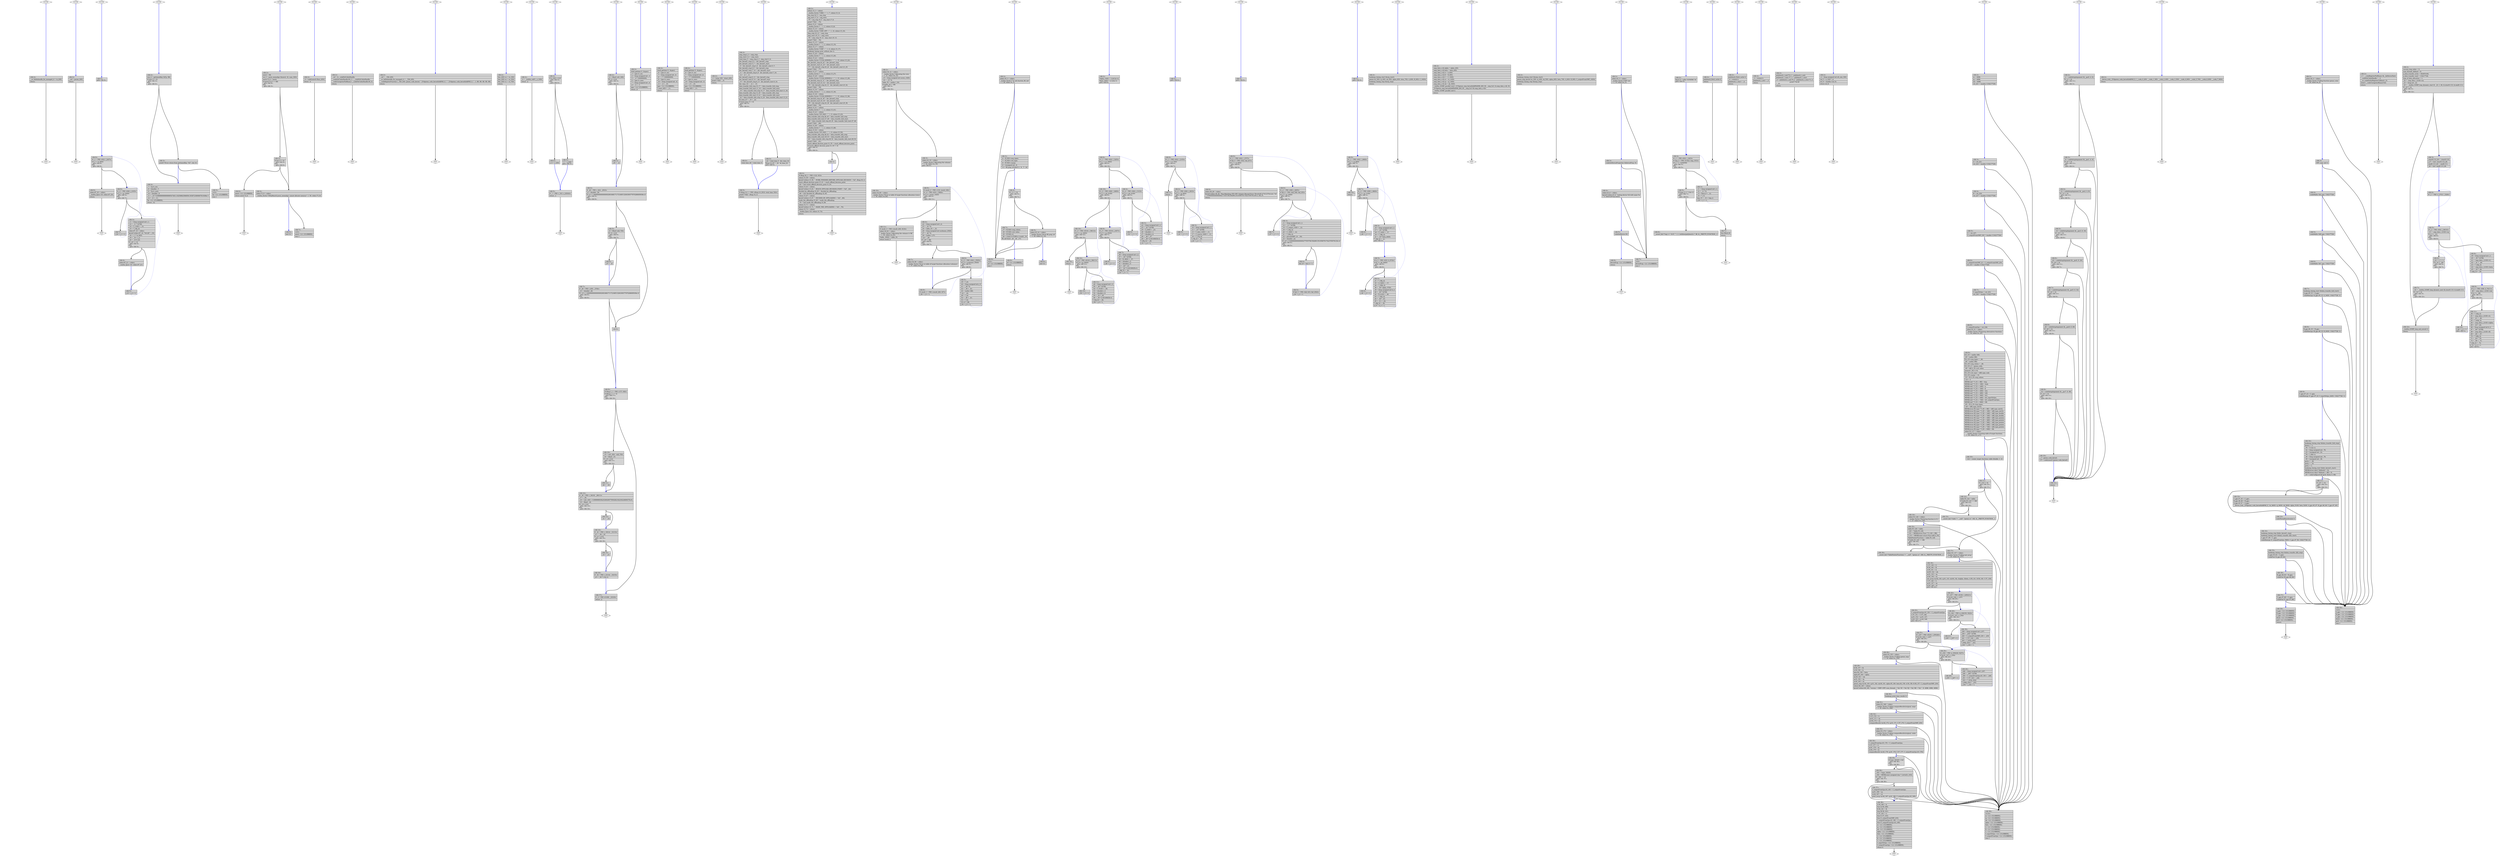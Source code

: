 digraph "tmpxft_000005b1_00000000-14_gemm.ii.028t.mergephi1" {
overlap=false;
subgraph "void __nv_save_fatbinhandle_for_managed_rt(void**)" {
	color="black";
	label="void __nv_save_fatbinhandle_for_managed_rt(void**)";
	fn_0_basic_block_1 [shape=Mdiamond,style=filled,fillcolor=white,label="EXIT"];

	fn_0_basic_block_2 [shape=record,style=filled,fillcolor=lightgrey,label="{\<bb\ 2\>:\l\
|__nv_fatbinhandle_for_managed_rt\ =\ in_2(D);\l\
|return;\l\
}"];

	fn_0_basic_block_0 [shape=Mdiamond,style=filled,fillcolor=white,label="ENTRY"];

	fn_0_basic_block_0:s -> fn_0_basic_block_2:n [style="solid,bold",color=blue,weight=100,constraint=true];
	fn_0_basic_block_2:s -> fn_0_basic_block_1:n [style="solid,bold",color=black,weight=10,constraint=true];
	fn_0_basic_block_0:s -> fn_0_basic_block_1:n [style="invis",constraint=true];
}
subgraph "void ____nv_dummy_param_ref(void*)" {
	color="black";
	label="void ____nv_dummy_param_ref(void*)";
	fn_3228_basic_block_1 [shape=Mdiamond,style=filled,fillcolor=white,label="EXIT"];

	fn_3228_basic_block_2 [shape=record,style=filled,fillcolor=lightgrey,label="{\<bb\ 2\>:\l\
|__ref\ =\ param_2(D);\l\
|return;\l\
}"];

	fn_3228_basic_block_0 [shape=Mdiamond,style=filled,fillcolor=white,label="ENTRY"];

	fn_3228_basic_block_0:s -> fn_3228_basic_block_2:n [style="solid,bold",color=blue,weight=100,constraint=true];
	fn_3228_basic_block_2:s -> fn_3228_basic_block_1:n [style="solid,bold",color=black,weight=10,constraint=true];
	fn_3228_basic_block_0:s -> fn_3228_basic_block_1:n [style="invis",constraint=true];
}
subgraph "void print_array(int, int, double (*)[4096])" {
	color="black";
	label="void print_array(int, int, double (*)[4096])";
	fn_3211_basic_block_1 [shape=Mdiamond,style=filled,fillcolor=white,label="EXIT"];

	fn_3211_basic_block_2 [shape=record,style=filled,fillcolor=lightgrey,label="{\<bb\ 2\>:\l\
goto\ \<bb\ 8\>;\l\
}"];

	fn_3211_basic_block_8 [shape=record,style=filled,fillcolor=lightgrey,label="{\<bb\ 8\>:\l\
|#\ i_1\ =\ PHI\ \<0(2),\ i_24(7)\>\l\
|if\ (i_1\ \<\ ni_8(D))\l\
\ \ goto\ \<bb\ 6\>;\l\
else\l\
\ \ goto\ \<bb\ 9\>;\l\
}"];

	fn_3211_basic_block_9 [shape=record,style=filled,fillcolor=lightgrey,label="{\<bb\ 9\>:\l\
|stderr.67_25\ =\ stderr;\l\
|__builtin_fputc\ (10,\ stderr.67_25);\l\
|return;\l\
}"];

	fn_3211_basic_block_6 [shape=record,style=filled,fillcolor=lightgrey,label="{\<bb\ 6\>:\l\
|#\ j_2\ =\ PHI\ \<0(8),\ j_23(5)\>\l\
|if\ (j_2\ \<\ nj_10(D))\l\
\ \ goto\ \<bb\ 3\>;\l\
else\l\
\ \ goto\ \<bb\ 7\>;\l\
}"];

	fn_3211_basic_block_7 [shape=record,style=filled,fillcolor=lightgrey,label="{\<bb\ 7\>:\l\
|i_24\ =\ i_1\ +\ 1;\l\
}"];

	fn_3211_basic_block_3 [shape=record,style=filled,fillcolor=lightgrey,label="{\<bb\ 3\>:\l\
|_11\ =\ (long\ unsigned\ int)\ i_1;\l\
|_12\ =\ _11\ *\ 32768;\l\
|_14\ =\ C_13(D)\ +\ _12;\l\
|_15\ =\ *_14[j_2];\l\
|stderr.67_16\ =\ stderr;\l\
|fprintf\ (stderr.67_16,\ \"%0.2lf\ \",\ _15);\l\
|_18\ =\ i_1\ *\ ni_8(D);\l\
|_19\ =\ _18\ +\ j_2;\l\
|_20\ =\ _19\ %\ 20;\l\
|if\ (_20\ ==\ 0)\l\
\ \ goto\ \<bb\ 4\>;\l\
else\l\
\ \ goto\ \<bb\ 5\>;\l\
}"];

	fn_3211_basic_block_4 [shape=record,style=filled,fillcolor=lightgrey,label="{\<bb\ 4\>:\l\
|stderr.67_21\ =\ stderr;\l\
|__builtin_fputc\ (10,\ stderr.67_21);\l\
}"];

	fn_3211_basic_block_5 [shape=record,style=filled,fillcolor=lightgrey,label="{\<bb\ 5\>:\l\
|j_23\ =\ j_2\ +\ 1;\l\
}"];

	fn_3211_basic_block_0 [shape=Mdiamond,style=filled,fillcolor=white,label="ENTRY"];

	fn_3211_basic_block_0:s -> fn_3211_basic_block_2:n [style="solid,bold",color=blue,weight=100,constraint=true];
	fn_3211_basic_block_2:s -> fn_3211_basic_block_8:n [style="solid,bold",color=blue,weight=100,constraint=true];
	fn_3211_basic_block_3:s -> fn_3211_basic_block_4:n [style="solid,bold",color=black,weight=10,constraint=true];
	fn_3211_basic_block_3:s -> fn_3211_basic_block_5:n [style="solid,bold",color=black,weight=10,constraint=true];
	fn_3211_basic_block_4:s -> fn_3211_basic_block_5:n [style="solid,bold",color=blue,weight=100,constraint=true];
	fn_3211_basic_block_5:s -> fn_3211_basic_block_6:n [style="dotted,bold",color=blue,weight=10,constraint=false];
	fn_3211_basic_block_6:s -> fn_3211_basic_block_3:n [style="solid,bold",color=black,weight=10,constraint=true];
	fn_3211_basic_block_6:s -> fn_3211_basic_block_7:n [style="solid,bold",color=black,weight=10,constraint=true];
	fn_3211_basic_block_7:s -> fn_3211_basic_block_8:n [style="dotted,bold",color=blue,weight=10,constraint=false];
	fn_3211_basic_block_8:s -> fn_3211_basic_block_6:n [style="solid,bold",color=black,weight=10,constraint=true];
	fn_3211_basic_block_8:s -> fn_3211_basic_block_9:n [style="solid,bold",color=black,weight=10,constraint=true];
	fn_3211_basic_block_9:s -> fn_3211_basic_block_1:n [style="solid,bold",color=black,weight=10,constraint=true];
	fn_3211_basic_block_0:s -> fn_3211_basic_block_1:n [style="invis",constraint=true];
}
subgraph "double rtclock()" {
	color="black";
	label="double rtclock()";
	fn_3219_basic_block_1 [shape=Mdiamond,style=filled,fillcolor=white,label="EXIT"];

	fn_3219_basic_block_2 [shape=record,style=filled,fillcolor=lightgrey,label="{\<bb\ 2\>:\l\
|stat_4\ =\ gettimeofday\ (&Tp,\ 0B);\l\
|if\ (stat_4\ !=\ 0)\l\
\ \ goto\ \<bb\ 3\>;\l\
else\l\
\ \ goto\ \<bb\ 4\>;\l\
}"];

	fn_3219_basic_block_3 [shape=record,style=filled,fillcolor=lightgrey,label="{\<bb\ 3\>:\l\
|printf\ (\"Error\ return\ from\ gettimeofday:\ %d\",\ stat_4);\l\
}"];

	fn_3219_basic_block_4 [shape=record,style=filled,fillcolor=lightgrey,label="{\<bb\ 4\>:\l\
|_7\ =\ Tp.tv_sec;\l\
|_8\ =\ (double)\ _7;\l\
|_9\ =\ Tp.tv_usec;\l\
|_10\ =\ (double)\ _9;\l\
|_11\ =\ _10\ *\ 9.99999999999999954748111825886258685613938723690807819366e-7;\l\
|_12\ =\ _8\ +\ _11;\l\
|Tp\ =\{v\}\ \{CLOBBER\};\l\
|return\ _12;\l\
}"];

	fn_3219_basic_block_5 [shape=record,style=filled,fillcolor=lightgrey,label="{\<bb\ 5\>:\l\
|\<L5\>:\l\
|Tp\ =\{v\}\ \{CLOBBER\};\l\
|resx\ 1\l\
}"];

	fn_3219_basic_block_0 [shape=Mdiamond,style=filled,fillcolor=white,label="ENTRY"];

	fn_3219_basic_block_0:s -> fn_3219_basic_block_2:n [style="solid,bold",color=blue,weight=100,constraint=true];
	fn_3219_basic_block_2:s -> fn_3219_basic_block_3:n [style="solid,bold",color=black,weight=10,constraint=true];
	fn_3219_basic_block_2:s -> fn_3219_basic_block_4:n [style="solid,bold",color=black,weight=10,constraint=true];
	fn_3219_basic_block_3:s -> fn_3219_basic_block_5:n [style="solid,bold",color=black,weight=10,constraint=true];
	fn_3219_basic_block_3:s -> fn_3219_basic_block_4:n [style="solid,bold",color=blue,weight=100,constraint=true];
	fn_3219_basic_block_4:s -> fn_3219_basic_block_1:n [style="solid,bold",color=black,weight=10,constraint=true];
	fn_3219_basic_block_0:s -> fn_3219_basic_block_1:n [style="invis",constraint=true];
}
subgraph "void* xmalloc(size_t)" {
	color="black";
	label="void* xmalloc(size_t)";
	fn_3225_basic_block_1 [shape=Mdiamond,style=filled,fillcolor=white,label="EXIT"];

	fn_3225_basic_block_2 [shape=record,style=filled,fillcolor=lightgrey,label="{\<bb\ 2\>:\l\
|newA\ =\ 0B;\l\
|ret_5\ =\ posix_memalign\ (&newA,\ 32,\ num_3(D));\l\
|newA.72_6\ =\ newA;\l\
|if\ (newA.72_6\ ==\ 0B)\l\
\ \ goto\ \<bb\ 4\>;\l\
else\l\
\ \ goto\ \<bb\ 3\>;\l\
}"];

	fn_3225_basic_block_3 [shape=record,style=filled,fillcolor=lightgrey,label="{\<bb\ 3\>:\l\
|if\ (ret_5\ !=\ 0)\l\
\ \ goto\ \<bb\ 4\>;\l\
else\l\
\ \ goto\ \<bb\ 6\>;\l\
}"];

	fn_3225_basic_block_6 [shape=record,style=filled,fillcolor=lightgrey,label="{\<bb\ 6\>:\l\
|newA\ =\{v\}\ \{CLOBBER\};\l\
|return\ newA.72_6;\l\
}"];

	fn_3225_basic_block_4 [shape=record,style=filled,fillcolor=lightgrey,label="{\<bb\ 4\>:\l\
|stderr.73_9\ =\ stderr;\l\
|__builtin_fwrite\ (\"[PolyBench]\ posix_memalign:\ cannot\ allocate\ memory\",\ 1,\ 50,\ stderr.73_9);\l\
}"];

	fn_3225_basic_block_5 [shape=record,style=filled,fillcolor=lightgrey,label="{\<bb\ 5\>:\l\
|exit\ (1);\l\
}"];

	fn_3225_basic_block_7 [shape=record,style=filled,fillcolor=lightgrey,label="{\<bb\ 7\>:\l\
|\<L5\>:\l\
|newA\ =\{v\}\ \{CLOBBER\};\l\
|resx\ 1\l\
}"];

	fn_3225_basic_block_0 [shape=Mdiamond,style=filled,fillcolor=white,label="ENTRY"];

	fn_3225_basic_block_0:s -> fn_3225_basic_block_2:n [style="solid,bold",color=blue,weight=100,constraint=true];
	fn_3225_basic_block_2:s -> fn_3225_basic_block_4:n [style="solid,bold",color=black,weight=10,constraint=true];
	fn_3225_basic_block_2:s -> fn_3225_basic_block_3:n [style="solid,bold",color=black,weight=10,constraint=true];
	fn_3225_basic_block_3:s -> fn_3225_basic_block_4:n [style="solid,bold",color=black,weight=10,constraint=true];
	fn_3225_basic_block_3:s -> fn_3225_basic_block_6:n [style="solid,bold",color=black,weight=10,constraint=true];
	fn_3225_basic_block_4:s -> fn_3225_basic_block_7:n [style="solid,bold",color=black,weight=10,constraint=true];
	fn_3225_basic_block_4:s -> fn_3225_basic_block_5:n [style="solid,bold",color=blue,weight=100,constraint=true];
	fn_3225_basic_block_6:s -> fn_3225_basic_block_1:n [style="solid,bold",color=black,weight=10,constraint=true];
	fn_3225_basic_block_0:s -> fn_3225_basic_block_1:n [style="invis",constraint=true];
}
subgraph "cudaError_t cudaLaunch(T*) [with T = char; cudaError_t = cudaError]" {
	color="black";
	label="cudaError_t cudaLaunch(T*) [with T = char; cudaError_t = cudaError]";
	fn_3255_basic_block_1 [shape=Mdiamond,style=filled,fillcolor=white,label="EXIT"];

	fn_3255_basic_block_2 [shape=record,style=filled,fillcolor=lightgrey,label="{\<bb\ 2\>:\l\
|_4\ =\ cudaLaunch\ (func_2(D));\l\
|return\ _4;\l\
}"];

	fn_3255_basic_block_0 [shape=Mdiamond,style=filled,fillcolor=white,label="ENTRY"];

	fn_3255_basic_block_0:s -> fn_3255_basic_block_2:n [style="solid,bold",color=blue,weight=100,constraint=true];
	fn_3255_basic_block_2:s -> fn_3255_basic_block_1:n [style="solid,bold",color=black,weight=10,constraint=true];
	fn_3255_basic_block_0:s -> fn_3255_basic_block_1:n [style="invis",constraint=true];
}
subgraph "void __cudaUnregisterBinaryUtil()" {
	color="black";
	label="void __cudaUnregisterBinaryUtil()";
	fn_3229_basic_block_1 [shape=Mdiamond,style=filled,fillcolor=white,label="EXIT"];

	fn_3229_basic_block_2 [shape=record,style=filled,fillcolor=lightgrey,label="{\<bb\ 2\>:\l\
|__ref\ =\ &__cudaFatCubinHandle;\l\
|__cudaFatCubinHandle.84_3\ =\ __cudaFatCubinHandle;\l\
|__cudaUnregisterFatBinary\ (__cudaFatCubinHandle.84_3);\l\
|return;\l\
}"];

	fn_3229_basic_block_0 [shape=Mdiamond,style=filled,fillcolor=white,label="ENTRY"];

	fn_3229_basic_block_0:s -> fn_3229_basic_block_2:n [style="solid,bold",color=blue,weight=100,constraint=true];
	fn_3229_basic_block_2:s -> fn_3229_basic_block_1:n [style="solid,bold",color=black,weight=10,constraint=true];
	fn_3229_basic_block_0:s -> fn_3229_basic_block_1:n [style="invis",constraint=true];
}
subgraph "void __nv_cudaEntityRegisterCallback(void**)" {
	color="black";
	label="void __nv_cudaEntityRegisterCallback(void**)";
	fn_3253_basic_block_1 [shape=Mdiamond,style=filled,fillcolor=white,label="EXIT"];

	fn_3253_basic_block_2 [shape=record,style=filled,fillcolor=lightgrey,label="{\<bb\ 2\>:\l\
|__ref\ =\ __T26_2(D);\l\
|__nv_fatbinhandle_for_managed_rt\ =\ __T26_2(D);\l\
|__cudaRegisterFunction\ (__T26_2(D),\ gemm_cuda_kernel,\ \"_Z16gemm_cuda_kerneliiiddPdS_S_\",\ \"_Z16gemm_cuda_kerneliiiddPdS_S_\",\ -1,\ 0B,\ 0B,\ 0B,\ 0B,\ 0B);\l\
|return;\l\
}"];

	fn_3253_basic_block_0 [shape=Mdiamond,style=filled,fillcolor=white,label="ENTRY"];

	fn_3253_basic_block_0:s -> fn_3253_basic_block_2:n [style="solid,bold",color=blue,weight=100,constraint=true];
	fn_3253_basic_block_2:s -> fn_3253_basic_block_1:n [style="solid,bold",color=black,weight=10,constraint=true];
	fn_3253_basic_block_0:s -> fn_3253_basic_block_1:n [style="invis",constraint=true];
}
subgraph "dim3::dim3(unsigned int, unsigned int, unsigned int)" {
	color="black";
	label="dim3::dim3(unsigned int, unsigned int, unsigned int)";
	fn_3_basic_block_1 [shape=Mdiamond,style=filled,fillcolor=white,label="EXIT"];

	fn_3_basic_block_2 [shape=record,style=filled,fillcolor=lightgrey,label="{\<bb\ 2\>:\l\
|this_2(D)-\>x\ =\ vx_3(D);\l\
|this_2(D)-\>y\ =\ vy_5(D);\l\
|this_2(D)-\>z\ =\ vz_7(D);\l\
|return;\l\
}"];

	fn_3_basic_block_0 [shape=Mdiamond,style=filled,fillcolor=white,label="ENTRY"];

	fn_3_basic_block_0:s -> fn_3_basic_block_2:n [style="solid,bold",color=blue,weight=100,constraint=true];
	fn_3_basic_block_2:s -> fn_3_basic_block_1:n [style="solid,bold",color=black,weight=10,constraint=true];
	fn_3_basic_block_0:s -> fn_3_basic_block_1:n [style="invis",constraint=true];
}
subgraph "float std::ceil(float)" {
	color="black";
	label="float std::ceil(float)";
	fn_139_basic_block_1 [shape=Mdiamond,style=filled,fillcolor=white,label="EXIT"];

	fn_139_basic_block_2 [shape=record,style=filled,fillcolor=lightgrey,label="{\<bb\ 2\>:\l\
|_2\ =\ __builtin_ceilf\ (__x_1(D));\l\
|return\ _2;\l\
}"];

	fn_139_basic_block_0 [shape=Mdiamond,style=filled,fillcolor=white,label="ENTRY"];

	fn_139_basic_block_0:s -> fn_139_basic_block_2:n [style="solid,bold",color=blue,weight=100,constraint=true];
	fn_139_basic_block_2:s -> fn_139_basic_block_1:n [style="solid,bold",color=black,weight=10,constraint=true];
	fn_139_basic_block_0:s -> fn_139_basic_block_1:n [style="invis",constraint=true];
}
subgraph "float absVal(float)" {
	color="black";
	label="float absVal(float)";
	fn_3194_basic_block_1 [shape=Mdiamond,style=filled,fillcolor=white,label="EXIT"];

	fn_3194_basic_block_2 [shape=record,style=filled,fillcolor=lightgrey,label="{\<bb\ 2\>:\l\
|if\ (a_2(D)\ \<\ 0.0)\l\
\ \ goto\ \<bb\ 3\>;\l\
else\l\
\ \ goto\ \<bb\ 4\>;\l\
}"];

	fn_3194_basic_block_4 [shape=record,style=filled,fillcolor=lightgrey,label="{\<bb\ 4\>:\l\
|a_4\ =\ a_2(D);\l\
}"];

	fn_3194_basic_block_3 [shape=record,style=filled,fillcolor=lightgrey,label="{\<bb\ 3\>:\l\
|_3\ =\ -a_2(D);\l\
goto\ \<bb\ 5\>;\l\
}"];

	fn_3194_basic_block_5 [shape=record,style=filled,fillcolor=lightgrey,label="{\<bb\ 5\>:\l\
|#\ _1\ =\ PHI\ \<_3(3),\ a_2(D)(4)\>\l\
|return\ _1;\l\
}"];

	fn_3194_basic_block_0 [shape=Mdiamond,style=filled,fillcolor=white,label="ENTRY"];

	fn_3194_basic_block_0:s -> fn_3194_basic_block_2:n [style="solid,bold",color=blue,weight=100,constraint=true];
	fn_3194_basic_block_2:s -> fn_3194_basic_block_3:n [style="solid,bold",color=black,weight=10,constraint=true];
	fn_3194_basic_block_2:s -> fn_3194_basic_block_4:n [style="solid,bold",color=black,weight=10,constraint=true];
	fn_3194_basic_block_3:s -> fn_3194_basic_block_5:n [style="solid,bold",color=blue,weight=100,constraint=true];
	fn_3194_basic_block_4:s -> fn_3194_basic_block_5:n [style="solid,bold",color=blue,weight=100,constraint=true];
	fn_3194_basic_block_5:s -> fn_3194_basic_block_1:n [style="solid,bold",color=black,weight=10,constraint=true];
	fn_3194_basic_block_0:s -> fn_3194_basic_block_1:n [style="invis",constraint=true];
}
subgraph "float percentDiff(double, double)" {
	color="black";
	label="float percentDiff(double, double)";
	fn_3195_basic_block_1 [shape=Mdiamond,style=filled,fillcolor=white,label="EXIT"];

	fn_3195_basic_block_2 [shape=record,style=filled,fillcolor=lightgrey,label="{\<bb\ 2\>:\l\
|_4\ =\ (float)\ val1_3(D);\l\
|if\ (_4\ \<\ 0.0)\l\
\ \ goto\ \<bb\ 3\>;\l\
else\l\
\ \ goto\ \<bb\ 4\>;\l\
}"];

	fn_3195_basic_block_3 [shape=record,style=filled,fillcolor=lightgrey,label="{\<bb\ 3\>:\l\
|_25\ =\ -_4;\l\
}"];

	fn_3195_basic_block_4 [shape=record,style=filled,fillcolor=lightgrey,label="{\<bb\ 4\>:\l\
|#\ _26\ =\ PHI\ \<_4(2),\ _25(3)\>\l\
|_6\ =\ (double)\ _26;\l\
|if\ (_6\ \<\ 1.00000000000000002081668171172168513294309377670288085938e-2)\l\
\ \ goto\ \<bb\ 5\>;\l\
else\l\
\ \ goto\ \<bb\ 8\>;\l\
}"];

	fn_3195_basic_block_5 [shape=record,style=filled,fillcolor=lightgrey,label="{\<bb\ 5\>:\l\
|_8\ =\ (float)\ val2_7(D);\l\
|if\ (_8\ \<\ 0.0)\l\
\ \ goto\ \<bb\ 6\>;\l\
else\l\
\ \ goto\ \<bb\ 7\>;\l\
}"];

	fn_3195_basic_block_6 [shape=record,style=filled,fillcolor=lightgrey,label="{\<bb\ 6\>:\l\
|_27\ =\ -_8;\l\
}"];

	fn_3195_basic_block_7 [shape=record,style=filled,fillcolor=lightgrey,label="{\<bb\ 7\>:\l\
|#\ _28\ =\ PHI\ \<_8(5),\ _27(6)\>\l\
|_10\ =\ (double)\ _28;\l\
|if\ (_10\ \<\ 1.00000000000000002081668171172168513294309377670288085938e-2)\l\
\ \ goto\ \<bb\ 9\>;\l\
else\l\
\ \ goto\ \<bb\ 8\>;\l\
}"];

	fn_3195_basic_block_8 [shape=record,style=filled,fillcolor=lightgrey,label="{\<bb\ 8\>:\l\
}"];

	fn_3195_basic_block_9 [shape=record,style=filled,fillcolor=lightgrey,label="{\<bb\ 9\>:\l\
|#\ iftmp.1_1\ =\ PHI\ \<1(7),\ 0(8)\>\l\
|if\ (iftmp.1_1\ !=\ 0)\l\
\ \ goto\ \<bb\ 17\>;\l\
else\l\
\ \ goto\ \<bb\ 10\>;\l\
}"];

	fn_3195_basic_block_10 [shape=record,style=filled,fillcolor=lightgrey,label="{\<bb\ 10\>:\l\
|_15\ =\ val1_3(D)\ -\ val2_7(D);\l\
|_16\ =\ (float)\ _15;\l\
|if\ (_16\ \<\ 0.0)\l\
\ \ goto\ \<bb\ 11\>;\l\
else\l\
\ \ goto\ \<bb\ 12\>;\l\
}"];

	fn_3195_basic_block_11 [shape=record,style=filled,fillcolor=lightgrey,label="{\<bb\ 11\>:\l\
|_29\ =\ -_16;\l\
}"];

	fn_3195_basic_block_12 [shape=record,style=filled,fillcolor=lightgrey,label="{\<bb\ 12\>:\l\
|#\ _30\ =\ PHI\ \<_16(10),\ _29(11)\>\l\
|_17\ =\ _30;\l\
|_18\ =\ val1_3(D)\ +\ 9.99999993922529029077850282192230224609375e-9;\l\
|_19\ =\ (float)\ _18;\l\
|if\ (_19\ \<\ 0.0)\l\
\ \ goto\ \<bb\ 13\>;\l\
else\l\
\ \ goto\ \<bb\ 14\>;\l\
}"];

	fn_3195_basic_block_13 [shape=record,style=filled,fillcolor=lightgrey,label="{\<bb\ 13\>:\l\
|_31\ =\ -_19;\l\
}"];

	fn_3195_basic_block_14 [shape=record,style=filled,fillcolor=lightgrey,label="{\<bb\ 14\>:\l\
|#\ _32\ =\ PHI\ \<_19(12),\ _31(13)\>\l\
|_21\ =\ _30\ /\ _32;\l\
|if\ (_21\ \<\ 0.0)\l\
\ \ goto\ \<bb\ 15\>;\l\
else\l\
\ \ goto\ \<bb\ 16\>;\l\
}"];

	fn_3195_basic_block_15 [shape=record,style=filled,fillcolor=lightgrey,label="{\<bb\ 15\>:\l\
|_33\ =\ -_21;\l\
}"];

	fn_3195_basic_block_16 [shape=record,style=filled,fillcolor=lightgrey,label="{\<bb\ 16\>:\l\
|#\ _34\ =\ PHI\ \<_21(14),\ _33(15)\>\l\
|_23\ =\ _34\ *\ 1.0e+2;\l\
}"];

	fn_3195_basic_block_17 [shape=record,style=filled,fillcolor=lightgrey,label="{\<bb\ 17\>:\l\
|#\ _2\ =\ PHI\ \<0.0(9),\ _23(16)\>\l\
|return\ _2;\l\
}"];

	fn_3195_basic_block_0 [shape=Mdiamond,style=filled,fillcolor=white,label="ENTRY"];

	fn_3195_basic_block_0:s -> fn_3195_basic_block_2:n [style="solid,bold",color=blue,weight=100,constraint=true];
	fn_3195_basic_block_2:s -> fn_3195_basic_block_3:n [style="solid,bold",color=black,weight=10,constraint=true];
	fn_3195_basic_block_2:s -> fn_3195_basic_block_4:n [style="solid,bold",color=black,weight=10,constraint=true];
	fn_3195_basic_block_3:s -> fn_3195_basic_block_4:n [style="solid,bold",color=blue,weight=100,constraint=true];
	fn_3195_basic_block_4:s -> fn_3195_basic_block_5:n [style="solid,bold",color=black,weight=10,constraint=true];
	fn_3195_basic_block_4:s -> fn_3195_basic_block_8:n [style="solid,bold",color=black,weight=10,constraint=true];
	fn_3195_basic_block_5:s -> fn_3195_basic_block_6:n [style="solid,bold",color=black,weight=10,constraint=true];
	fn_3195_basic_block_5:s -> fn_3195_basic_block_7:n [style="solid,bold",color=black,weight=10,constraint=true];
	fn_3195_basic_block_6:s -> fn_3195_basic_block_7:n [style="solid,bold",color=blue,weight=100,constraint=true];
	fn_3195_basic_block_7:s -> fn_3195_basic_block_9:n [style="solid,bold",color=black,weight=10,constraint=true];
	fn_3195_basic_block_7:s -> fn_3195_basic_block_8:n [style="solid,bold",color=black,weight=10,constraint=true];
	fn_3195_basic_block_8:s -> fn_3195_basic_block_9:n [style="solid,bold",color=blue,weight=100,constraint=true];
	fn_3195_basic_block_9:s -> fn_3195_basic_block_17:n [style="solid,bold",color=black,weight=10,constraint=true];
	fn_3195_basic_block_9:s -> fn_3195_basic_block_10:n [style="solid,bold",color=black,weight=10,constraint=true];
	fn_3195_basic_block_10:s -> fn_3195_basic_block_11:n [style="solid,bold",color=black,weight=10,constraint=true];
	fn_3195_basic_block_10:s -> fn_3195_basic_block_12:n [style="solid,bold",color=black,weight=10,constraint=true];
	fn_3195_basic_block_11:s -> fn_3195_basic_block_12:n [style="solid,bold",color=blue,weight=100,constraint=true];
	fn_3195_basic_block_12:s -> fn_3195_basic_block_13:n [style="solid,bold",color=black,weight=10,constraint=true];
	fn_3195_basic_block_12:s -> fn_3195_basic_block_14:n [style="solid,bold",color=black,weight=10,constraint=true];
	fn_3195_basic_block_13:s -> fn_3195_basic_block_14:n [style="solid,bold",color=blue,weight=100,constraint=true];
	fn_3195_basic_block_14:s -> fn_3195_basic_block_15:n [style="solid,bold",color=black,weight=10,constraint=true];
	fn_3195_basic_block_14:s -> fn_3195_basic_block_16:n [style="solid,bold",color=black,weight=10,constraint=true];
	fn_3195_basic_block_15:s -> fn_3195_basic_block_16:n [style="solid,bold",color=blue,weight=100,constraint=true];
	fn_3195_basic_block_16:s -> fn_3195_basic_block_17:n [style="solid,bold",color=blue,weight=100,constraint=true];
	fn_3195_basic_block_17:s -> fn_3195_basic_block_1:n [style="solid,bold",color=black,weight=10,constraint=true];
	fn_3195_basic_block_0:s -> fn_3195_basic_block_1:n [style="invis",constraint=true];
}
subgraph "uint64_t get_time()" {
	color="black";
	label="uint64_t get_time()";
	fn_3200_basic_block_1 [shape=Mdiamond,style=filled,fillcolor=white,label="EXIT"];

	fn_3200_basic_block_2 [shape=record,style=filled,fillcolor=lightgrey,label="{\<bb\ 2\>:\l\
|clock_gettime\ (1,\ &spec);\l\
|_3\ =\ spec.tv_sec;\l\
|_4\ =\ (long\ unsigned\ int)\ _3;\l\
|_5\ =\ _4\ *\ 1000000000;\l\
|_6\ =\ spec.tv_nsec;\l\
|_7\ =\ (long\ unsigned\ int)\ _6;\l\
|_8\ =\ _5\ +\ _7;\l\
|spec\ =\{v\}\ \{CLOBBER\};\l\
|return\ _8;\l\
}"];

	fn_3200_basic_block_0 [shape=Mdiamond,style=filled,fillcolor=white,label="ENTRY"];

	fn_3200_basic_block_0:s -> fn_3200_basic_block_2:n [style="solid,bold",color=blue,weight=100,constraint=true];
	fn_3200_basic_block_2:s -> fn_3200_basic_block_1:n [style="solid,bold",color=black,weight=10,constraint=true];
	fn_3200_basic_block_0:s -> fn_3200_basic_block_1:n [style="invis",constraint=true];
}
subgraph "void hookomp_timing_start(uint64_t*)" {
	color="black";
	label="void hookomp_timing_start(uint64_t*)";
	fn_3201_basic_block_1 [shape=Mdiamond,style=filled,fillcolor=white,label="EXIT"];

	fn_3201_basic_block_2 [shape=record,style=filled,fillcolor=lightgrey,label="{\<bb\ 2\>:\l\
|clock_gettime\ (1,\ &spec);\l\
|_6\ =\ spec.tv_sec;\l\
|_7\ =\ (long\ unsigned\ int)\ _6;\l\
|_8\ =\ _7\ *\ 1000000000;\l\
|_9\ =\ spec.tv_nsec;\l\
|_10\ =\ (long\ unsigned\ int)\ _9;\l\
|_11\ =\ _8\ +\ _10;\l\
|spec\ =\{v\}\ \{CLOBBER\};\l\
|*_start_4(D)\ =\ _11;\l\
|return;\l\
}"];

	fn_3201_basic_block_0 [shape=Mdiamond,style=filled,fillcolor=white,label="ENTRY"];

	fn_3201_basic_block_0:s -> fn_3201_basic_block_2:n [style="solid,bold",color=blue,weight=100,constraint=true];
	fn_3201_basic_block_2:s -> fn_3201_basic_block_1:n [style="solid,bold",color=black,weight=10,constraint=true];
	fn_3201_basic_block_0:s -> fn_3201_basic_block_1:n [style="invis",constraint=true];
}
subgraph "void hookomp_timing_stop(uint64_t*)" {
	color="black";
	label="void hookomp_timing_stop(uint64_t*)";
	fn_3202_basic_block_1 [shape=Mdiamond,style=filled,fillcolor=white,label="EXIT"];

	fn_3202_basic_block_2 [shape=record,style=filled,fillcolor=lightgrey,label="{\<bb\ 2\>:\l\
|clock_gettime\ (1,\ &spec);\l\
|_6\ =\ spec.tv_sec;\l\
|_7\ =\ (long\ unsigned\ int)\ _6;\l\
|_8\ =\ _7\ *\ 1000000000;\l\
|_9\ =\ spec.tv_nsec;\l\
|_10\ =\ (long\ unsigned\ int)\ _9;\l\
|_11\ =\ _8\ +\ _10;\l\
|spec\ =\{v\}\ \{CLOBBER\};\l\
|*_stop_4(D)\ =\ _11;\l\
|return;\l\
}"];

	fn_3202_basic_block_0 [shape=Mdiamond,style=filled,fillcolor=white,label="ENTRY"];

	fn_3202_basic_block_0:s -> fn_3202_basic_block_2:n [style="solid,bold",color=blue,weight=100,constraint=true];
	fn_3202_basic_block_2:s -> fn_3202_basic_block_1:n [style="solid,bold",color=black,weight=10,constraint=true];
	fn_3202_basic_block_0:s -> fn_3202_basic_block_1:n [style="invis",constraint=true];
}
subgraph "void hookomp_timing_print(uint64_t, uint64_t)" {
	color="black";
	label="void hookomp_timing_print(uint64_t, uint64_t)";
	fn_3203_basic_block_1 [shape=Mdiamond,style=filled,fillcolor=white,label="EXIT"];

	fn_3203_basic_block_2 [shape=record,style=filled,fillcolor=lightgrey,label="{\<bb\ 2\>:\l\
|_3\ =\ tstop_1(D)\ -\ tstart_2(D);\l\
|printf\ (\"%llu\",\ _3);\l\
|return;\l\
}"];

	fn_3203_basic_block_0 [shape=Mdiamond,style=filled,fillcolor=white,label="ENTRY"];

	fn_3203_basic_block_0:s -> fn_3203_basic_block_2:n [style="solid,bold",color=blue,weight=100,constraint=true];
	fn_3203_basic_block_2:s -> fn_3203_basic_block_1:n [style="solid,bold",color=black,weight=10,constraint=true];
	fn_3203_basic_block_0:s -> fn_3203_basic_block_1:n [style="invis",constraint=true];
}
subgraph "void hookomp_timing_print_without_dev()" {
	color="black";
	label="void hookomp_timing_print_without_dev()";
	fn_3204_basic_block_1 [shape=Mdiamond,style=filled,fillcolor=white,label="EXIT"];

	fn_3204_basic_block_2 [shape=record,style=filled,fillcolor=lightgrey,label="{\<bb\ 2\>:\l\
|omp_stop.2_3\ =\ omp_stop;\l\
|omp_start.3_4\ =\ omp_start;\l\
|total_time_5\ =\ omp_stop.2_3\ -\ omp_start.3_4;\l\
|dev_kernel1_stop.4_6\ =\ dev_kernel1_stop;\l\
|dev_kernel1_start.5_7\ =\ dev_kernel1_start;\l\
|_8\ =\ dev_kernel1_stop.4_6\ -\ dev_kernel1_start.5_7;\l\
|dev_kernel2_stop.6_9\ =\ dev_kernel2_stop;\l\
|dev_kernel2_start.7_10\ =\ dev_kernel2_start;\l\
|_11\ =\ dev_kernel2_stop.6_9\ -\ dev_kernel2_start.7_10;\l\
|_12\ =\ _8\ +\ _11;\l\
|dev_kernel3_stop.8_13\ =\ dev_kernel3_stop;\l\
|dev_kernel3_start.9_14\ =\ dev_kernel3_start;\l\
|_15\ =\ dev_kernel3_stop.8_13\ -\ dev_kernel3_start.9_14;\l\
|dev_time_16\ =\ _12\ +\ _15;\l\
|data_transfer_h2d_stop.10_17\ =\ data_transfer_h2d_stop;\l\
|data_transfer_h2d_start.11_18\ =\ data_transfer_h2d_start;\l\
|_19\ =\ data_transfer_h2d_stop.10_17\ -\ data_transfer_h2d_start.11_18;\l\
|data_transfer_d2h_stop.12_20\ =\ data_transfer_d2h_stop;\l\
|data_transfer_d2h_start.13_21\ =\ data_transfer_d2h_start;\l\
|_22\ =\ data_transfer_d2h_stop.12_20\ -\ data_transfer_d2h_start.13_21;\l\
|dt_time_23\ =\ _19\ +\ _22;\l\
|if\ (total_time_5\ !=\ 0)\l\
\ \ goto\ \<bb\ 3\>;\l\
else\l\
\ \ goto\ \<bb\ 4\>;\l\
}"];

	fn_3204_basic_block_4 [shape=record,style=filled,fillcolor=lightgrey,label="{\<bb\ 4\>:\l\
|total_time_26\ =\ total_time_5;\l\
}"];

	fn_3204_basic_block_3 [shape=record,style=filled,fillcolor=lightgrey,label="{\<bb\ 3\>:\l\
|_24\ =\ total_time_5\ -\ dev_time_16;\l\
|iftmp.14_25\ =\ _24\ -\ dt_time_23;\l\
goto\ \<bb\ 5\>;\l\
}"];

	fn_3204_basic_block_5 [shape=record,style=filled,fillcolor=lightgrey,label="{\<bb\ 5\>:\l\
|#\ iftmp.14_1\ =\ PHI\ \<iftmp.14_25(3),\ total_time_5(4)\>\l\
|printf\ (\"%llu\",\ iftmp.14_1);\l\
|return;\l\
}"];

	fn_3204_basic_block_0 [shape=Mdiamond,style=filled,fillcolor=white,label="ENTRY"];

	fn_3204_basic_block_0:s -> fn_3204_basic_block_2:n [style="solid,bold",color=blue,weight=100,constraint=true];
	fn_3204_basic_block_2:s -> fn_3204_basic_block_3:n [style="solid,bold",color=black,weight=10,constraint=true];
	fn_3204_basic_block_2:s -> fn_3204_basic_block_4:n [style="solid,bold",color=black,weight=10,constraint=true];
	fn_3204_basic_block_3:s -> fn_3204_basic_block_5:n [style="solid,bold",color=blue,weight=100,constraint=true];
	fn_3204_basic_block_4:s -> fn_3204_basic_block_5:n [style="solid,bold",color=blue,weight=100,constraint=true];
	fn_3204_basic_block_5:s -> fn_3204_basic_block_1:n [style="solid,bold",color=black,weight=10,constraint=true];
	fn_3204_basic_block_0:s -> fn_3204_basic_block_1:n [style="invis",constraint=true];
}
subgraph "void hookomp_print_time_results()" {
	color="black";
	label="void hookomp_print_time_results()";
	fn_3205_basic_block_1 [shape=Mdiamond,style=filled,fillcolor=white,label="EXIT"];

	fn_3205_basic_block_2 [shape=record,style=filled,fillcolor=lightgrey,label="{\<bb\ 2\>:\l\
|stdout.15_3\ =\ stdout;\l\
|__builtin_fwrite\ (\"ORIG\ =\ \",\ 1,\ 7,\ stdout.15_3);\l\
|seq_stop.16_5\ =\ seq_stop;\l\
|seq_start.17_6\ =\ seq_start;\l\
|_75\ =\ seq_stop.16_5\ -\ seq_start.17_6;\l\
|printf\ (\"%llu\",\ _75);\l\
|stdout.15_8\ =\ stdout;\l\
|__builtin_fwrite\ (\",\ \",\ 1,\ 2,\ stdout.15_8);\l\
|stdout.15_10\ =\ stdout;\l\
|__builtin_fwrite\ (\"OMP_OFF\ =\ \",\ 1,\ 10,\ stdout.15_10);\l\
|omp_stop.18_12\ =\ omp_stop;\l\
|omp_start.19_13\ =\ omp_start;\l\
|_76\ =\ omp_stop.18_12\ -\ omp_start.19_13;\l\
|printf\ (\"%llu\",\ _76);\l\
|stdout.15_15\ =\ stdout;\l\
|__builtin_fwrite\ (\",\ \",\ 1,\ 2,\ stdout.15_15);\l\
|stdout.15_17\ =\ stdout;\l\
|__builtin_fwrite\ (\"OMP\ =\ \",\ 1,\ 6,\ stdout.15_17);\l\
|hookomp_timing_print_without_dev\ ();\l\
|stdout.15_20\ =\ stdout;\l\
|__builtin_fwrite\ (\",\ \",\ 1,\ 2,\ stdout.15_20);\l\
|stdout.15_22\ =\ stdout;\l\
|__builtin_fwrite\ (\"CUDA_KERNEL1\ =\ \",\ 1,\ 15,\ stdout.15_22);\l\
|dev_kernel1_stop.20_24\ =\ dev_kernel1_stop;\l\
|dev_kernel1_start.21_25\ =\ dev_kernel1_start;\l\
|_77\ =\ dev_kernel1_stop.20_24\ -\ dev_kernel1_start.21_25;\l\
|printf\ (\"%llu\",\ _77);\l\
|stdout.15_27\ =\ stdout;\l\
|__builtin_fwrite\ (\",\ \",\ 1,\ 2,\ stdout.15_27);\l\
|stdout.15_29\ =\ stdout;\l\
|__builtin_fwrite\ (\"CUDA_KERNEL2\ =\ \",\ 1,\ 15,\ stdout.15_29);\l\
|dev_kernel2_stop.22_31\ =\ dev_kernel2_stop;\l\
|dev_kernel2_start.23_32\ =\ dev_kernel2_start;\l\
|_78\ =\ dev_kernel2_stop.22_31\ -\ dev_kernel2_start.23_32;\l\
|printf\ (\"%llu\",\ _78);\l\
|stdout.15_34\ =\ stdout;\l\
|__builtin_fwrite\ (\",\ \",\ 1,\ 2,\ stdout.15_34);\l\
|stdout.15_36\ =\ stdout;\l\
|__builtin_fwrite\ (\"CUDA_KERNEL3\ =\ \",\ 1,\ 15,\ stdout.15_36);\l\
|dev_kernel3_stop.24_38\ =\ dev_kernel3_stop;\l\
|dev_kernel3_start.25_39\ =\ dev_kernel3_start;\l\
|_79\ =\ dev_kernel3_stop.24_38\ -\ dev_kernel3_start.25_39;\l\
|printf\ (\"%llu\",\ _79);\l\
|stdout.15_41\ =\ stdout;\l\
|__builtin_fwrite\ (\",\ \",\ 1,\ 2,\ stdout.15_41);\l\
|stdout.15_43\ =\ stdout;\l\
|__builtin_fwrite\ (\"DT_H2D\ =\ \",\ 1,\ 9,\ stdout.15_43);\l\
|data_transfer_h2d_stop.26_45\ =\ data_transfer_h2d_stop;\l\
|data_transfer_h2d_start.27_46\ =\ data_transfer_h2d_start;\l\
|_80\ =\ data_transfer_h2d_stop.26_45\ -\ data_transfer_h2d_start.27_46;\l\
|printf\ (\"%llu\",\ _80);\l\
|stdout.15_48\ =\ stdout;\l\
|__builtin_fwrite\ (\",\ \",\ 1,\ 2,\ stdout.15_48);\l\
|stdout.15_50\ =\ stdout;\l\
|__builtin_fwrite\ (\"DT_D2H\ =\ \",\ 1,\ 9,\ stdout.15_50);\l\
|data_transfer_d2h_stop.28_52\ =\ data_transfer_d2h_stop;\l\
|data_transfer_d2h_start.29_53\ =\ data_transfer_d2h_start;\l\
|_81\ =\ data_transfer_d2h_stop.28_52\ -\ data_transfer_d2h_start.29_53;\l\
|printf\ (\"%llu\",\ _81);\l\
|reach_offload_decision_point.31_55\ =\ reach_offload_decision_point;\l\
|if\ (reach_offload_decision_point.31_55\ !=\ 0)\l\
\ \ goto\ \<bb\ 3\>;\l\
else\l\
\ \ goto\ \<bb\ 4\>;\l\
}"];

	fn_3205_basic_block_3 [shape=record,style=filled,fillcolor=lightgrey,label="{\<bb\ 3\>:\l\
}"];

	fn_3205_basic_block_4 [shape=record,style=filled,fillcolor=lightgrey,label="{\<bb\ 4\>:\l\
|#\ iftmp.30_1\ =\ PHI\ \<1(2),\ 0(3)\>\l\
|stdout.15_59\ =\ stdout;\l\
|fprintf\ (stdout.15_59,\ \",\ WORK_FINISHED_BEFORE_OFFLOAD_DECISION\ =\ %d\",\ iftmp.30_1);\l\
|reach_offload_decision_point.31_61\ =\ reach_offload_decision_point;\l\
|_62\ =\ (int)\ reach_offload_decision_point.31_61;\l\
|stdout.15_63\ =\ stdout;\l\
|fprintf\ (stdout.15_63,\ \",\ REACH_OFFLOAD_DECISION_POINT\ =\ %d\",\ _62);\l\
|decided_by_offloading.32_65\ =\ decided_by_offloading;\l\
|_66\ =\ (int)\ decided_by_offloading.32_65;\l\
|stdout.15_67\ =\ stdout;\l\
|fprintf\ (stdout.15_67,\ \",\ DECIDED_BY_OFFLOADING\ =\ %d\",\ _66);\l\
|made_the_offloading.33_69\ =\ made_the_offloading;\l\
|_70\ =\ (int)\ made_the_offloading.33_69;\l\
|stdout.15_71\ =\ stdout;\l\
|fprintf\ (stdout.15_71,\ \",\ MADE_THE_OFFLOADING\ =\ %d\",\ _70);\l\
|stdout.15_73\ =\ stdout;\l\
|__builtin_fputc\ (10,\ stdout.15_73);\l\
|return;\l\
}"];

	fn_3205_basic_block_0 [shape=Mdiamond,style=filled,fillcolor=white,label="ENTRY"];

	fn_3205_basic_block_0:s -> fn_3205_basic_block_2:n [style="solid,bold",color=blue,weight=100,constraint=true];
	fn_3205_basic_block_2:s -> fn_3205_basic_block_4:n [style="solid,bold",color=black,weight=10,constraint=true];
	fn_3205_basic_block_2:s -> fn_3205_basic_block_3:n [style="solid,bold",color=black,weight=10,constraint=true];
	fn_3205_basic_block_3:s -> fn_3205_basic_block_4:n [style="solid,bold",color=blue,weight=100,constraint=true];
	fn_3205_basic_block_4:s -> fn_3205_basic_block_1:n [style="solid,bold",color=black,weight=10,constraint=true];
	fn_3205_basic_block_0:s -> fn_3205_basic_block_1:n [style="invis",constraint=true];
}
subgraph "bool create_target_functions_table(Func****, int, int)" {
	color="black";
	label="bool create_target_functions_table(Func****, int, int)";
	fn_3206_basic_block_1 [shape=Mdiamond,style=filled,fillcolor=white,label="EXIT"];

	fn_3206_basic_block_2 [shape=record,style=filled,fillcolor=lightgrey,label="{\<bb\ 2\>:\l\
|stderr.34_12\ =\ stderr;\l\
|__builtin_fwrite\ (\"Allocating\ the\ rows.\n\",\ 1,\ 21,\ stderr.34_12);\l\
|_15\ =\ (long\ unsigned\ int)\ nrows_14(D);\l\
|_16\ =\ _15\ *\ 8;\l\
|table_18\ =\ malloc\ (_16);\l\
|if\ (table_18\ !=\ 0B)\l\
\ \ goto\ \<bb\ 3\>;\l\
else\l\
\ \ goto\ \<bb\ 10\>;\l\
}"];

	fn_3206_basic_block_10 [shape=record,style=filled,fillcolor=lightgrey,label="{\<bb\ 10\>:\l\
|stderr.34_60\ =\ stderr;\l\
|__builtin_fwrite\ (\"Error\ in\ table\ of\ target\ functions\ allocation\ (rows).\n\",\ 1,\ 54,\ stderr.34_60);\l\
}"];

	fn_3206_basic_block_3 [shape=record,style=filled,fillcolor=lightgrey,label="{\<bb\ 3\>:\l\
|stderr.34_19\ =\ stderr;\l\
|__builtin_fwrite\ (\"Allocating\ the\ columns.\n\",\ 1,\ 24,\ stderr.34_19);\l\
goto\ \<bb\ 9\>;\l\
}"];

	fn_3206_basic_block_9 [shape=record,style=filled,fillcolor=lightgrey,label="{\<bb\ 9\>:\l\
|#\ result_2\ =\ PHI\ \<1(3),\ result_1(8)\>\l\
|#\ i_4\ =\ PHI\ \<0(3),\ i_59(8)\>\l\
|if\ (i_4\ \<\ nrows_14(D))\l\
\ \ goto\ \<bb\ 4\>;\l\
else\l\
\ \ goto\ \<bb\ 11\>;\l\
}"];

	fn_3206_basic_block_11 [shape=record,style=filled,fillcolor=lightgrey,label="{\<bb\ 11\>:\l\
|#\ result_3\ =\ PHI\ \<result_2(9),\ 0(10)\>\l\
|stderr.34_63\ =\ stderr;\l\
|__builtin_fwrite\ (\"Allocating\ the\ columns\ is\ OK.\n\",\ 1,\ 30,\ stderr.34_63);\l\
|*table__65(D)\ =\ table_18;\l\
|return\ result_3;\l\
}"];

	fn_3206_basic_block_4 [shape=record,style=filled,fillcolor=lightgrey,label="{\<bb\ 4\>:\l\
|_22\ =\ (long\ unsigned\ int)\ i_4;\l\
|_23\ =\ _22\ *\ 8;\l\
|_24\ =\ table_18\ +\ _23;\l\
|_26\ =\ (long\ unsigned\ int)\ ncolumns_25(D);\l\
|_27\ =\ _26\ *\ 8;\l\
|_29\ =\ malloc\ (_27);\l\
|*_24\ =\ _29;\l\
|if\ (_29\ !=\ 0B)\l\
\ \ goto\ \<bb\ 6\>;\l\
else\l\
\ \ goto\ \<bb\ 7\>;\l\
}"];

	fn_3206_basic_block_7 [shape=record,style=filled,fillcolor=lightgrey,label="{\<bb\ 7\>:\l\
|stderr.34_56\ =\ stderr;\l\
|__builtin_fwrite\ (\"Error\ in\ table\ of\ target\ functions\ allocation\ (columns).\n\",\ 1,\ 57,\ stderr.34_56);\l\
}"];

	fn_3206_basic_block_6 [shape=record,style=filled,fillcolor=lightgrey,label="{\<bb\ 6\>:\l\
|#\ j_5\ =\ PHI\ \<0(4),\ j_55(5)\>\l\
|if\ (j_5\ \<\ ncolumns_25(D))\l\
\ \ goto\ \<bb\ 5\>;\l\
else\l\
\ \ goto\ \<bb\ 8\>;\l\
}"];

	fn_3206_basic_block_8 [shape=record,style=filled,fillcolor=lightgrey,label="{\<bb\ 8\>:\l\
|#\ result_1\ =\ PHI\ \<result_2(6),\ 0(7)\>\l\
|i_59\ =\ i_4\ +\ 1;\l\
}"];

	fn_3206_basic_block_5 [shape=record,style=filled,fillcolor=lightgrey,label="{\<bb\ 5\>:\l\
|_39\ =\ *_24;\l\
|_40\ =\ (long\ unsigned\ int)\ j_5;\l\
|_41\ =\ _40\ *\ 8;\l\
|_42\ =\ _39\ +\ _41;\l\
|_44\ =\ malloc\ (48);\l\
|*_42\ =\ _44;\l\
|_49\ =\ *_24;\l\
|_52\ =\ _49\ +\ _41;\l\
|_53\ =\ *_52;\l\
|_53-\>f\ =\ 0B;\l\
|j_55\ =\ j_5\ +\ 1;\l\
}"];

	fn_3206_basic_block_0 [shape=Mdiamond,style=filled,fillcolor=white,label="ENTRY"];

	fn_3206_basic_block_0:s -> fn_3206_basic_block_2:n [style="solid,bold",color=blue,weight=100,constraint=true];
	fn_3206_basic_block_2:s -> fn_3206_basic_block_3:n [style="solid,bold",color=black,weight=10,constraint=true];
	fn_3206_basic_block_2:s -> fn_3206_basic_block_10:n [style="solid,bold",color=black,weight=10,constraint=true];
	fn_3206_basic_block_3:s -> fn_3206_basic_block_9:n [style="solid,bold",color=blue,weight=100,constraint=true];
	fn_3206_basic_block_4:s -> fn_3206_basic_block_6:n [style="solid,bold",color=black,weight=10,constraint=true];
	fn_3206_basic_block_4:s -> fn_3206_basic_block_7:n [style="solid,bold",color=black,weight=10,constraint=true];
	fn_3206_basic_block_5:s -> fn_3206_basic_block_6:n [style="dotted,bold",color=blue,weight=10,constraint=false];
	fn_3206_basic_block_6:s -> fn_3206_basic_block_5:n [style="solid,bold",color=black,weight=10,constraint=true];
	fn_3206_basic_block_6:s -> fn_3206_basic_block_8:n [style="solid,bold",color=black,weight=10,constraint=true];
	fn_3206_basic_block_7:s -> fn_3206_basic_block_8:n [style="solid,bold",color=blue,weight=100,constraint=true];
	fn_3206_basic_block_8:s -> fn_3206_basic_block_9:n [style="dotted,bold",color=blue,weight=10,constraint=false];
	fn_3206_basic_block_9:s -> fn_3206_basic_block_4:n [style="solid,bold",color=black,weight=10,constraint=true];
	fn_3206_basic_block_9:s -> fn_3206_basic_block_11:n [style="solid,bold",color=black,weight=10,constraint=true];
	fn_3206_basic_block_10:s -> fn_3206_basic_block_11:n [style="solid,bold",color=blue,weight=100,constraint=true];
	fn_3206_basic_block_11:s -> fn_3206_basic_block_1:n [style="solid,bold",color=black,weight=10,constraint=true];
	fn_3206_basic_block_0:s -> fn_3206_basic_block_1:n [style="invis",constraint=true];
}
subgraph "void call_function_ffi_call(Func*)" {
	color="black";
	label="void call_function_ffi_call(Func*)";
	fn_3207_basic_block_1 [shape=Mdiamond,style=filled,fillcolor=white,label="EXIT"];

	fn_3207_basic_block_2 [shape=record,style=filled,fillcolor=lightgrey,label="{\<bb\ 2\>:\l\
|stderr.35_3\ =\ stderr;\l\
|__builtin_fwrite\ (\"\ In\ call_function_ffi_call.\n\",\ 1,\ 28,\ stderr.35_3);\l\
}"];

	fn_3207_basic_block_3 [shape=record,style=filled,fillcolor=lightgrey,label="{\<bb\ 3\>:\l\
|_6\ =\ ff_5(D)-\>arg_types;\l\
|_7\ =\ ff_5(D)-\>ret_type;\l\
|_8\ =\ ff_5(D)-\>nargs;\l\
|_9\ =\ (unsigned\ int)\ _8;\l\
|_11\ =\ ffi_prep_cif\ (&cif,\ 2,\ _9,\ _7,\ _6);\l\
}"];

	fn_3207_basic_block_4 [shape=record,style=filled,fillcolor=lightgrey,label="{\<bb\ 4\>:\l\
|if\ (_11\ !=\ 0)\l\
\ \ goto\ \<bb\ 5\>;\l\
else\l\
\ \ goto\ \<bb\ 7\>;\l\
}"];

	fn_3207_basic_block_7 [shape=record,style=filled,fillcolor=lightgrey,label="{\<bb\ 7\>:\l\
|_17\ =\ ff_5(D)-\>arg_values;\l\
|_18\ =\ ff_5(D)-\>ret_value;\l\
|_19\ =\ ff_5(D)-\>f;\l\
|_20\ =\ (void\ (*\<T1993\>)\ (void))\ _19;\l\
|ffi_call\ (&cif,\ _20,\ _18,\ _17);\l\
}"];

	fn_3207_basic_block_8 [shape=record,style=filled,fillcolor=lightgrey,label="{\<bb\ 8\>:\l\
|cif\ =\{v\}\ \{CLOBBER\};\l\
|return;\l\
}"];

	fn_3207_basic_block_5 [shape=record,style=filled,fillcolor=lightgrey,label="{\<bb\ 5\>:\l\
|stderr.35_14\ =\ stderr;\l\
|__builtin_fwrite\ (\"Error\ ffi_prep_cif.\n\",\ 1,\ 20,\ stderr.35_14);\l\
}"];

	fn_3207_basic_block_6 [shape=record,style=filled,fillcolor=lightgrey,label="{\<bb\ 6\>:\l\
|exit\ (1);\l\
}"];

	fn_3207_basic_block_9 [shape=record,style=filled,fillcolor=lightgrey,label="{\<bb\ 9\>:\l\
|\<L2\>:\l\
|cif\ =\{v\}\ \{CLOBBER\};\l\
|resx\ 1\l\
}"];

	fn_3207_basic_block_0 [shape=Mdiamond,style=filled,fillcolor=white,label="ENTRY"];

	fn_3207_basic_block_0:s -> fn_3207_basic_block_2:n [style="solid,bold",color=blue,weight=100,constraint=true];
	fn_3207_basic_block_2:s -> fn_3207_basic_block_9:n [style="solid,bold",color=black,weight=10,constraint=true];
	fn_3207_basic_block_2:s -> fn_3207_basic_block_3:n [style="solid,bold",color=blue,weight=100,constraint=true];
	fn_3207_basic_block_3:s -> fn_3207_basic_block_9:n [style="solid,bold",color=black,weight=10,constraint=true];
	fn_3207_basic_block_3:s -> fn_3207_basic_block_4:n [style="solid,bold",color=blue,weight=100,constraint=true];
	fn_3207_basic_block_4:s -> fn_3207_basic_block_5:n [style="solid,bold",color=black,weight=10,constraint=true];
	fn_3207_basic_block_4:s -> fn_3207_basic_block_7:n [style="solid,bold",color=black,weight=10,constraint=true];
	fn_3207_basic_block_5:s -> fn_3207_basic_block_9:n [style="solid,bold",color=black,weight=10,constraint=true];
	fn_3207_basic_block_5:s -> fn_3207_basic_block_6:n [style="solid,bold",color=blue,weight=100,constraint=true];
	fn_3207_basic_block_7:s -> fn_3207_basic_block_9:n [style="solid,bold",color=black,weight=10,constraint=true];
	fn_3207_basic_block_7:s -> fn_3207_basic_block_8:n [style="solid,bold",color=blue,weight=100,constraint=true];
	fn_3207_basic_block_8:s -> fn_3207_basic_block_1:n [style="solid,bold",color=black,weight=10,constraint=true];
	fn_3207_basic_block_0:s -> fn_3207_basic_block_1:n [style="invis",constraint=true];
}
subgraph "void init_array(int, int, int, double*, double*, double (*)[4096], double (*)[4096], double (*)[4096])" {
	color="black";
	label="void init_array(int, int, int, double*, double*, double (*)[4096], double (*)[4096], double (*)[4096])";
	fn_3208_basic_block_1 [shape=Mdiamond,style=filled,fillcolor=white,label="EXIT"];

	fn_3208_basic_block_2 [shape=record,style=filled,fillcolor=lightgrey,label="{\<bb\ 2\>:\l\
|*alpha_14(D)\ =\ 3.2412e+4;\l\
|*beta_16(D)\ =\ 2.123e+3;\l\
goto\ \<bb\ 6\>;\l\
}"];

	fn_3208_basic_block_6 [shape=record,style=filled,fillcolor=lightgrey,label="{\<bb\ 6\>:\l\
|#\ i_1\ =\ PHI\ \<0(2),\ i_32(5)\>\l\
|if\ (i_1\ \<\ ni_19(D))\l\
\ \ goto\ \<bb\ 4\>;\l\
else\l\
\ \ goto\ \<bb\ 10\>;\l\
}"];

	fn_3208_basic_block_10 [shape=record,style=filled,fillcolor=lightgrey,label="{\<bb\ 10\>:\l\
|#\ i_2\ =\ PHI\ \<0(6),\ i_46(9)\>\l\
|if\ (i_2\ \<\ nk_21(D))\l\
\ \ goto\ \<bb\ 8\>;\l\
else\l\
\ \ goto\ \<bb\ 14\>;\l\
}"];

	fn_3208_basic_block_14 [shape=record,style=filled,fillcolor=lightgrey,label="{\<bb\ 14\>:\l\
|#\ i_3\ =\ PHI\ \<0(10),\ i_59(13)\>\l\
|if\ (i_3\ \<\ ni_19(D))\l\
\ \ goto\ \<bb\ 12\>;\l\
else\l\
\ \ goto\ \<bb\ 15\>;\l\
}"];

	fn_3208_basic_block_15 [shape=record,style=filled,fillcolor=lightgrey,label="{\<bb\ 15\>:\l\
|return;\l\
}"];

	fn_3208_basic_block_12 [shape=record,style=filled,fillcolor=lightgrey,label="{\<bb\ 12\>:\l\
|#\ j_6\ =\ PHI\ \<0(14),\ j_58(11)\>\l\
|if\ (j_6\ \<\ nj_35(D))\l\
\ \ goto\ \<bb\ 11\>;\l\
else\l\
\ \ goto\ \<bb\ 13\>;\l\
}"];

	fn_3208_basic_block_13 [shape=record,style=filled,fillcolor=lightgrey,label="{\<bb\ 13\>:\l\
|i_59\ =\ i_3\ +\ 1;\l\
}"];

	fn_3208_basic_block_11 [shape=record,style=filled,fillcolor=lightgrey,label="{\<bb\ 11\>:\l\
|_49\ =\ (long\ unsigned\ int)\ i_3;\l\
|_50\ =\ _49\ *\ 32768;\l\
|_52\ =\ C_51(D)\ +\ _50;\l\
|_53\ =\ (double)\ i_3;\l\
|_54\ =\ (double)\ j_6;\l\
|_55\ =\ _53\ *\ _54;\l\
|_56\ =\ _55\ *\ 2.44140625e-4;\l\
|*_52[j_6]\ =\ _56;\l\
|j_58\ =\ j_6\ +\ 1;\l\
}"];

	fn_3208_basic_block_8 [shape=record,style=filled,fillcolor=lightgrey,label="{\<bb\ 8\>:\l\
|#\ j_5\ =\ PHI\ \<0(10),\ j_45(7)\>\l\
|if\ (j_5\ \<\ nj_35(D))\l\
\ \ goto\ \<bb\ 7\>;\l\
else\l\
\ \ goto\ \<bb\ 9\>;\l\
}"];

	fn_3208_basic_block_9 [shape=record,style=filled,fillcolor=lightgrey,label="{\<bb\ 9\>:\l\
|i_46\ =\ i_2\ +\ 1;\l\
}"];

	fn_3208_basic_block_7 [shape=record,style=filled,fillcolor=lightgrey,label="{\<bb\ 7\>:\l\
|_36\ =\ (long\ unsigned\ int)\ i_2;\l\
|_37\ =\ _36\ *\ 32768;\l\
|_39\ =\ B_38(D)\ +\ _37;\l\
|_40\ =\ (double)\ i_2;\l\
|_41\ =\ (double)\ j_5;\l\
|_42\ =\ _40\ *\ _41;\l\
|_43\ =\ _42\ *\ 2.44140625e-4;\l\
|*_39[j_5]\ =\ _43;\l\
|j_45\ =\ j_5\ +\ 1;\l\
}"];

	fn_3208_basic_block_4 [shape=record,style=filled,fillcolor=lightgrey,label="{\<bb\ 4\>:\l\
|#\ j_4\ =\ PHI\ \<0(6),\ j_31(3)\>\l\
|if\ (j_4\ \<\ nk_21(D))\l\
\ \ goto\ \<bb\ 3\>;\l\
else\l\
\ \ goto\ \<bb\ 5\>;\l\
}"];

	fn_3208_basic_block_5 [shape=record,style=filled,fillcolor=lightgrey,label="{\<bb\ 5\>:\l\
|i_32\ =\ i_1\ +\ 1;\l\
}"];

	fn_3208_basic_block_3 [shape=record,style=filled,fillcolor=lightgrey,label="{\<bb\ 3\>:\l\
|_22\ =\ (long\ unsigned\ int)\ i_1;\l\
|_23\ =\ _22\ *\ 32768;\l\
|_25\ =\ A_24(D)\ +\ _23;\l\
|_26\ =\ (double)\ i_1;\l\
|_27\ =\ (double)\ j_4;\l\
|_28\ =\ _26\ *\ _27;\l\
|_29\ =\ _28\ *\ 2.44140625e-4;\l\
|*_25[j_4]\ =\ _29;\l\
|j_31\ =\ j_4\ +\ 1;\l\
}"];

	fn_3208_basic_block_0 [shape=Mdiamond,style=filled,fillcolor=white,label="ENTRY"];

	fn_3208_basic_block_0:s -> fn_3208_basic_block_2:n [style="solid,bold",color=blue,weight=100,constraint=true];
	fn_3208_basic_block_2:s -> fn_3208_basic_block_6:n [style="solid,bold",color=blue,weight=100,constraint=true];
	fn_3208_basic_block_3:s -> fn_3208_basic_block_4:n [style="dotted,bold",color=blue,weight=10,constraint=false];
	fn_3208_basic_block_4:s -> fn_3208_basic_block_3:n [style="solid,bold",color=black,weight=10,constraint=true];
	fn_3208_basic_block_4:s -> fn_3208_basic_block_5:n [style="solid,bold",color=black,weight=10,constraint=true];
	fn_3208_basic_block_5:s -> fn_3208_basic_block_6:n [style="dotted,bold",color=blue,weight=10,constraint=false];
	fn_3208_basic_block_6:s -> fn_3208_basic_block_4:n [style="solid,bold",color=black,weight=10,constraint=true];
	fn_3208_basic_block_6:s -> fn_3208_basic_block_10:n [style="solid,bold",color=black,weight=10,constraint=true];
	fn_3208_basic_block_7:s -> fn_3208_basic_block_8:n [style="dotted,bold",color=blue,weight=10,constraint=false];
	fn_3208_basic_block_8:s -> fn_3208_basic_block_7:n [style="solid,bold",color=black,weight=10,constraint=true];
	fn_3208_basic_block_8:s -> fn_3208_basic_block_9:n [style="solid,bold",color=black,weight=10,constraint=true];
	fn_3208_basic_block_9:s -> fn_3208_basic_block_10:n [style="dotted,bold",color=blue,weight=10,constraint=false];
	fn_3208_basic_block_10:s -> fn_3208_basic_block_8:n [style="solid,bold",color=black,weight=10,constraint=true];
	fn_3208_basic_block_10:s -> fn_3208_basic_block_14:n [style="solid,bold",color=black,weight=10,constraint=true];
	fn_3208_basic_block_11:s -> fn_3208_basic_block_12:n [style="dotted,bold",color=blue,weight=10,constraint=false];
	fn_3208_basic_block_12:s -> fn_3208_basic_block_11:n [style="solid,bold",color=black,weight=10,constraint=true];
	fn_3208_basic_block_12:s -> fn_3208_basic_block_13:n [style="solid,bold",color=black,weight=10,constraint=true];
	fn_3208_basic_block_13:s -> fn_3208_basic_block_14:n [style="dotted,bold",color=blue,weight=10,constraint=false];
	fn_3208_basic_block_14:s -> fn_3208_basic_block_12:n [style="solid,bold",color=black,weight=10,constraint=true];
	fn_3208_basic_block_14:s -> fn_3208_basic_block_15:n [style="solid,bold",color=black,weight=10,constraint=true];
	fn_3208_basic_block_15:s -> fn_3208_basic_block_1:n [style="solid,bold",color=black,weight=10,constraint=true];
	fn_3208_basic_block_0:s -> fn_3208_basic_block_1:n [style="invis",constraint=true];
}
subgraph "void copy_array(int, int, double (*)[4096], double (*)[4096])" {
	color="black";
	label="void copy_array(int, int, double (*)[4096], double (*)[4096])";
	fn_3209_basic_block_1 [shape=Mdiamond,style=filled,fillcolor=white,label="EXIT"];

	fn_3209_basic_block_2 [shape=record,style=filled,fillcolor=lightgrey,label="{\<bb\ 2\>:\l\
goto\ \<bb\ 6\>;\l\
}"];

	fn_3209_basic_block_6 [shape=record,style=filled,fillcolor=lightgrey,label="{\<bb\ 6\>:\l\
|#\ i_1\ =\ PHI\ \<0(2),\ i_21(5)\>\l\
|if\ (i_1\ \<\ ni_7(D))\l\
\ \ goto\ \<bb\ 4\>;\l\
else\l\
\ \ goto\ \<bb\ 7\>;\l\
}"];

	fn_3209_basic_block_7 [shape=record,style=filled,fillcolor=lightgrey,label="{\<bb\ 7\>:\l\
|return;\l\
}"];

	fn_3209_basic_block_4 [shape=record,style=filled,fillcolor=lightgrey,label="{\<bb\ 4\>:\l\
|#\ j_2\ =\ PHI\ \<0(6),\ j_20(3)\>\l\
|if\ (j_2\ \<\ nj_9(D))\l\
\ \ goto\ \<bb\ 3\>;\l\
else\l\
\ \ goto\ \<bb\ 5\>;\l\
}"];

	fn_3209_basic_block_5 [shape=record,style=filled,fillcolor=lightgrey,label="{\<bb\ 5\>:\l\
|i_21\ =\ i_1\ +\ 1;\l\
}"];

	fn_3209_basic_block_3 [shape=record,style=filled,fillcolor=lightgrey,label="{\<bb\ 3\>:\l\
|_10\ =\ (long\ unsigned\ int)\ i_1;\l\
|_11\ =\ _10\ *\ 32768;\l\
|_13\ =\ C_dest_12(D)\ +\ _11;\l\
|_17\ =\ C_source_16(D)\ +\ _11;\l\
|_18\ =\ *_17[j_2];\l\
|*_13[j_2]\ =\ _18;\l\
|j_20\ =\ j_2\ +\ 1;\l\
}"];

	fn_3209_basic_block_0 [shape=Mdiamond,style=filled,fillcolor=white,label="ENTRY"];

	fn_3209_basic_block_0:s -> fn_3209_basic_block_2:n [style="solid,bold",color=blue,weight=100,constraint=true];
	fn_3209_basic_block_2:s -> fn_3209_basic_block_6:n [style="solid,bold",color=blue,weight=100,constraint=true];
	fn_3209_basic_block_3:s -> fn_3209_basic_block_4:n [style="dotted,bold",color=blue,weight=10,constraint=false];
	fn_3209_basic_block_4:s -> fn_3209_basic_block_3:n [style="solid,bold",color=black,weight=10,constraint=true];
	fn_3209_basic_block_4:s -> fn_3209_basic_block_5:n [style="solid,bold",color=black,weight=10,constraint=true];
	fn_3209_basic_block_5:s -> fn_3209_basic_block_6:n [style="dotted,bold",color=blue,weight=10,constraint=false];
	fn_3209_basic_block_6:s -> fn_3209_basic_block_4:n [style="solid,bold",color=black,weight=10,constraint=true];
	fn_3209_basic_block_6:s -> fn_3209_basic_block_7:n [style="solid,bold",color=black,weight=10,constraint=true];
	fn_3209_basic_block_7:s -> fn_3209_basic_block_1:n [style="solid,bold",color=black,weight=10,constraint=true];
	fn_3209_basic_block_0:s -> fn_3209_basic_block_1:n [style="invis",constraint=true];
}
subgraph "void compareResults(int, int, double (*)[4096], double (*)[4096])" {
	color="black";
	label="void compareResults(int, int, double (*)[4096], double (*)[4096])";
	fn_3210_basic_block_1 [shape=Mdiamond,style=filled,fillcolor=white,label="EXIT"];

	fn_3210_basic_block_2 [shape=record,style=filled,fillcolor=lightgrey,label="{\<bb\ 2\>:\l\
goto\ \<bb\ 8\>;\l\
}"];

	fn_3210_basic_block_8 [shape=record,style=filled,fillcolor=lightgrey,label="{\<bb\ 8\>:\l\
|#\ i_1\ =\ PHI\ \<0(2),\ i_27(7)\>\l\
|#\ fail_5\ =\ PHI\ \<0(2),\ fail_4(7)\>\l\
|if\ (i_1\ \<\ ni_8(D))\l\
\ \ goto\ \<bb\ 6\>;\l\
else\l\
\ \ goto\ \<bb\ 9\>;\l\
}"];

	fn_3210_basic_block_9 [shape=record,style=filled,fillcolor=lightgrey,label="{\<bb\ 9\>:\l\
|stderr.38_28\ =\ stderr;\l\
|fprintf\ (stderr.38_28,\ \"Non-Matching\ CPU-GPU\ Outputs\ Beyond\ Error\ Threshold\ of\ %4.2f\ Percent:\ %d\n\",\ 5.000000000000000277555756156289135105907917022705078125e-2,\ fail_5);\l\
|return;\l\
}"];

	fn_3210_basic_block_6 [shape=record,style=filled,fillcolor=lightgrey,label="{\<bb\ 6\>:\l\
|#\ j_2\ =\ PHI\ \<0(8),\ j_26(5)\>\l\
|#\ fail_4\ =\ PHI\ \<fail_5(8),\ fail_3(5)\>\l\
|if\ (j_2\ \<\ nj_10(D))\l\
\ \ goto\ \<bb\ 3\>;\l\
else\l\
\ \ goto\ \<bb\ 7\>;\l\
}"];

	fn_3210_basic_block_7 [shape=record,style=filled,fillcolor=lightgrey,label="{\<bb\ 7\>:\l\
|i_27\ =\ i_1\ +\ 1;\l\
}"];

	fn_3210_basic_block_3 [shape=record,style=filled,fillcolor=lightgrey,label="{\<bb\ 3\>:\l\
|_11\ =\ (long\ unsigned\ int)\ i_1;\l\
|_12\ =\ _11\ *\ 32768;\l\
|_14\ =\ C_output_13(D)\ +\ _12;\l\
|_16\ =\ *_14[j_2];\l\
|_20\ =\ C_19(D)\ +\ _12;\l\
|_21\ =\ *_20[j_2];\l\
|_22\ =\ percentDiff\ (_21,\ _16);\l\
|_23\ =\ (double)\ _22;\l\
|if\ (_23\ \>\ 5.000000000000000277555756156289135105907917022705078125e-2)\l\
\ \ goto\ \<bb\ 4\>;\l\
else\l\
\ \ goto\ \<bb\ 5\>;\l\
}"];

	fn_3210_basic_block_4 [shape=record,style=filled,fillcolor=lightgrey,label="{\<bb\ 4\>:\l\
|fail_25\ =\ fail_4\ +\ 1;\l\
}"];

	fn_3210_basic_block_5 [shape=record,style=filled,fillcolor=lightgrey,label="{\<bb\ 5\>:\l\
|#\ fail_3\ =\ PHI\ \<fail_4(3),\ fail_25(4)\>\l\
|j_26\ =\ j_2\ +\ 1;\l\
}"];

	fn_3210_basic_block_0 [shape=Mdiamond,style=filled,fillcolor=white,label="ENTRY"];

	fn_3210_basic_block_0:s -> fn_3210_basic_block_2:n [style="solid,bold",color=blue,weight=100,constraint=true];
	fn_3210_basic_block_2:s -> fn_3210_basic_block_8:n [style="solid,bold",color=blue,weight=100,constraint=true];
	fn_3210_basic_block_3:s -> fn_3210_basic_block_4:n [style="solid,bold",color=black,weight=10,constraint=true];
	fn_3210_basic_block_3:s -> fn_3210_basic_block_5:n [style="solid,bold",color=black,weight=10,constraint=true];
	fn_3210_basic_block_4:s -> fn_3210_basic_block_5:n [style="solid,bold",color=blue,weight=100,constraint=true];
	fn_3210_basic_block_5:s -> fn_3210_basic_block_6:n [style="dotted,bold",color=blue,weight=10,constraint=false];
	fn_3210_basic_block_6:s -> fn_3210_basic_block_3:n [style="solid,bold",color=black,weight=10,constraint=true];
	fn_3210_basic_block_6:s -> fn_3210_basic_block_7:n [style="solid,bold",color=black,weight=10,constraint=true];
	fn_3210_basic_block_7:s -> fn_3210_basic_block_8:n [style="dotted,bold",color=blue,weight=10,constraint=false];
	fn_3210_basic_block_8:s -> fn_3210_basic_block_6:n [style="solid,bold",color=black,weight=10,constraint=true];
	fn_3210_basic_block_8:s -> fn_3210_basic_block_9:n [style="solid,bold",color=black,weight=10,constraint=true];
	fn_3210_basic_block_9:s -> fn_3210_basic_block_1:n [style="solid,bold",color=black,weight=10,constraint=true];
	fn_3210_basic_block_0:s -> fn_3210_basic_block_1:n [style="invis",constraint=true];
}
subgraph "void gemm(int, int, int, double, double, double (*)[4096], double (*)[4096], double (*)[4096])" {
	color="black";
	label="void gemm(int, int, int, double, double, double (*)[4096], double (*)[4096], double (*)[4096])";
	fn_3212_basic_block_1 [shape=Mdiamond,style=filled,fillcolor=white,label="EXIT"];

	fn_3212_basic_block_2 [shape=record,style=filled,fillcolor=lightgrey,label="{\<bb\ 2\>:\l\
goto\ \<bb\ 9\>;\l\
}"];

	fn_3212_basic_block_9 [shape=record,style=filled,fillcolor=lightgrey,label="{\<bb\ 9\>:\l\
|#\ i_1\ =\ PHI\ \<0(2),\ i_49(8)\>\l\
|if\ (i_1\ \<\ ni_9(D))\l\
\ \ goto\ \<bb\ 7\>;\l\
else\l\
\ \ goto\ \<bb\ 10\>;\l\
}"];

	fn_3212_basic_block_10 [shape=record,style=filled,fillcolor=lightgrey,label="{\<bb\ 10\>:\l\
|return;\l\
}"];

	fn_3212_basic_block_7 [shape=record,style=filled,fillcolor=lightgrey,label="{\<bb\ 7\>:\l\
|#\ j_2\ =\ PHI\ \<0(9),\ j_48(6)\>\l\
|if\ (j_2\ \<\ nj_11(D))\l\
\ \ goto\ \<bb\ 3\>;\l\
else\l\
\ \ goto\ \<bb\ 8\>;\l\
}"];

	fn_3212_basic_block_8 [shape=record,style=filled,fillcolor=lightgrey,label="{\<bb\ 8\>:\l\
|i_49\ =\ i_1\ +\ 1;\l\
}"];

	fn_3212_basic_block_3 [shape=record,style=filled,fillcolor=lightgrey,label="{\<bb\ 3\>:\l\
|_16\ =\ (long\ unsigned\ int)\ i_1;\l\
|_17\ =\ _16\ *\ 32768;\l\
|_18\ =\ C_14(D)\ +\ _17;\l\
|_19\ =\ *_18[j_2];\l\
|_21\ =\ _19\ *\ beta_20(D);\l\
|*_18[j_2]\ =\ _21;\l\
goto\ \<bb\ 5\>;\l\
}"];

	fn_3212_basic_block_5 [shape=record,style=filled,fillcolor=lightgrey,label="{\<bb\ 5\>:\l\
|#\ k_3\ =\ PHI\ \<0(3),\ k_47(4)\>\l\
|if\ (k_3\ \<\ nk_24(D))\l\
\ \ goto\ \<bb\ 4\>;\l\
else\l\
\ \ goto\ \<bb\ 6\>;\l\
}"];

	fn_3212_basic_block_6 [shape=record,style=filled,fillcolor=lightgrey,label="{\<bb\ 6\>:\l\
|j_48\ =\ j_2\ +\ 1;\l\
}"];

	fn_3212_basic_block_4 [shape=record,style=filled,fillcolor=lightgrey,label="{\<bb\ 4\>:\l\
|_31\ =\ *_18[j_2];\l\
|_35\ =\ A_34(D)\ +\ _17;\l\
|_36\ =\ *_35[k_3];\l\
|_38\ =\ _36\ *\ alpha_37(D);\l\
|_39\ =\ (long\ unsigned\ int)\ k_3;\l\
|_40\ =\ _39\ *\ 32768;\l\
|_42\ =\ B_41(D)\ +\ _40;\l\
|_43\ =\ *_42[j_2];\l\
|_44\ =\ _38\ *\ _43;\l\
|_45\ =\ _31\ +\ _44;\l\
|*_18[j_2]\ =\ _45;\l\
|k_47\ =\ k_3\ +\ 1;\l\
}"];

	fn_3212_basic_block_0 [shape=Mdiamond,style=filled,fillcolor=white,label="ENTRY"];

	fn_3212_basic_block_0:s -> fn_3212_basic_block_2:n [style="solid,bold",color=blue,weight=100,constraint=true];
	fn_3212_basic_block_2:s -> fn_3212_basic_block_9:n [style="solid,bold",color=blue,weight=100,constraint=true];
	fn_3212_basic_block_3:s -> fn_3212_basic_block_5:n [style="solid,bold",color=blue,weight=100,constraint=true];
	fn_3212_basic_block_4:s -> fn_3212_basic_block_5:n [style="dotted,bold",color=blue,weight=10,constraint=false];
	fn_3212_basic_block_5:s -> fn_3212_basic_block_4:n [style="solid,bold",color=black,weight=10,constraint=true];
	fn_3212_basic_block_5:s -> fn_3212_basic_block_6:n [style="solid,bold",color=black,weight=10,constraint=true];
	fn_3212_basic_block_6:s -> fn_3212_basic_block_7:n [style="dotted,bold",color=blue,weight=10,constraint=false];
	fn_3212_basic_block_7:s -> fn_3212_basic_block_3:n [style="solid,bold",color=black,weight=10,constraint=true];
	fn_3212_basic_block_7:s -> fn_3212_basic_block_8:n [style="solid,bold",color=black,weight=10,constraint=true];
	fn_3212_basic_block_8:s -> fn_3212_basic_block_9:n [style="dotted,bold",color=blue,weight=10,constraint=false];
	fn_3212_basic_block_9:s -> fn_3212_basic_block_7:n [style="solid,bold",color=black,weight=10,constraint=true];
	fn_3212_basic_block_9:s -> fn_3212_basic_block_10:n [style="solid,bold",color=black,weight=10,constraint=true];
	fn_3212_basic_block_10:s -> fn_3212_basic_block_1:n [style="solid,bold",color=black,weight=10,constraint=true];
	fn_3212_basic_block_0:s -> fn_3212_basic_block_1:n [style="invis",constraint=true];
}
subgraph "void gemm_original(int, int, int, double, double, double (*)[4096], double (*)[4096], double (*)[4096])" {
	color="black";
	label="void gemm_original(int, int, int, double, double, double (*)[4096], double (*)[4096], double (*)[4096])";
	fn_3213_basic_block_1 [shape=Mdiamond,style=filled,fillcolor=white,label="EXIT"];

	fn_3213_basic_block_2 [shape=record,style=filled,fillcolor=lightgrey,label="{\<bb\ 2\>:\l\
|hookomp_timing_start\ (&seq_start);\l\
|gemm\ (ni_3(D),\ nj_4(D),\ nk_5(D),\ alpha_6(D),\ beta_7(D),\ A_8(D),\ B_9(D),\ C_10(D));\l\
|hookomp_timing_stop\ (&seq_stop);\l\
|return;\l\
}"];

	fn_3213_basic_block_0 [shape=Mdiamond,style=filled,fillcolor=white,label="ENTRY"];

	fn_3213_basic_block_0:s -> fn_3213_basic_block_2:n [style="solid,bold",color=blue,weight=100,constraint=true];
	fn_3213_basic_block_2:s -> fn_3213_basic_block_1:n [style="solid,bold",color=black,weight=10,constraint=true];
	fn_3213_basic_block_0:s -> fn_3213_basic_block_1:n [style="invis",constraint=true];
}
subgraph "void gemm_omp_kernel(int, int, int, double, double, double (*)[4096], double (*)[4096], double (*)[4096])" {
	color="black";
	label="void gemm_omp_kernel(int, int, int, double, double, double (*)[4096], double (*)[4096], double (*)[4096])";
	fn_3214_basic_block_1 [shape=Mdiamond,style=filled,fillcolor=white,label="EXIT"];

	fn_3214_basic_block_2 [shape=record,style=filled,fillcolor=lightgrey,label="{\<bb\ 2\>:\l\
|.omp_data_o.42.alpha\ =\ alpha_2(D);\l\
|.omp_data_o.42.beta\ =\ beta_4(D);\l\
|.omp_data_o.42.A\ =\ A_6(D);\l\
|.omp_data_o.42.B\ =\ B_8(D);\l\
|.omp_data_o.42.C\ =\ C_10(D);\l\
|.omp_data_o.42.ni\ =\ ni_12(D);\l\
|.omp_data_o.42.nj\ =\ nj_14(D);\l\
|.omp_data_o.42.nk\ =\ nk_16(D);\l\
|__builtin_GOMP_parallel_start\ (_Z15gemm_omp_kerneliiiddPA4096_dS0_S0_._omp_fn.0,\ &.omp_data_o.42,\ 8);\l\
|_Z15gemm_omp_kerneliiiddPA4096_dS0_S0_._omp_fn.0\ (&.omp_data_o.42);\l\
|__builtin_GOMP_parallel_end\ ();\l\
|return;\l\
}"];

	fn_3214_basic_block_0 [shape=Mdiamond,style=filled,fillcolor=white,label="ENTRY"];

	fn_3214_basic_block_0:s -> fn_3214_basic_block_2:n [style="solid,bold",color=blue,weight=100,constraint=true];
	fn_3214_basic_block_2:s -> fn_3214_basic_block_1:n [style="solid,bold",color=black,weight=10,constraint=true];
	fn_3214_basic_block_0:s -> fn_3214_basic_block_1:n [style="invis",constraint=true];
}
subgraph "void gemm_omp(int, int, int, double, double, double (*)[4096], double (*)[4096], double (*)[4096])" {
	color="black";
	label="void gemm_omp(int, int, int, double, double, double (*)[4096], double (*)[4096], double (*)[4096])";
	fn_3215_basic_block_1 [shape=Mdiamond,style=filled,fillcolor=white,label="EXIT"];

	fn_3215_basic_block_2 [shape=record,style=filled,fillcolor=lightgrey,label="{\<bb\ 2\>:\l\
|hookomp_timing_start\ (&omp_start);\l\
|gemm_omp_kernel\ (ni_3(D),\ nj_4(D),\ nk_5(D),\ alpha_6(D),\ beta_7(D),\ A_8(D),\ B_9(D),\ C_outputFromOMP_10(D));\l\
|hookomp_timing_stop\ (&omp_stop);\l\
|return;\l\
}"];

	fn_3215_basic_block_0 [shape=Mdiamond,style=filled,fillcolor=white,label="ENTRY"];

	fn_3215_basic_block_0:s -> fn_3215_basic_block_2:n [style="solid,bold",color=blue,weight=100,constraint=true];
	fn_3215_basic_block_2:s -> fn_3215_basic_block_1:n [style="solid,bold",color=black,weight=10,constraint=true];
	fn_3215_basic_block_0:s -> fn_3215_basic_block_1:n [style="invis",constraint=true];
}
subgraph "void GPU_argv_init()" {
	color="black";
	label="void GPU_argv_init()";
	fn_3216_basic_block_1 [shape=Mdiamond,style=filled,fillcolor=white,label="EXIT"];

	fn_3216_basic_block_2 [shape=record,style=filled,fillcolor=lightgrey,label="{\<bb\ 2\>:\l\
|stderr.43_3\ =\ stderr;\l\
|__builtin_fwrite\ (\"GPU\ init.\n\",\ 1,\ 10,\ stderr.43_3);\l\
}"];

	fn_3216_basic_block_3 [shape=record,style=filled,fillcolor=lightgrey,label="{\<bb\ 3\>:\l\
|cudaGetDeviceProperties\ (&deviceProp,\ 0);\l\
}"];

	fn_3216_basic_block_4 [shape=record,style=filled,fillcolor=lightgrey,label="{\<bb\ 4\>:\l\
|stderr.43_6\ =\ stderr;\l\
|fprintf\ (stderr.43_6,\ \"setting\ device\ %d\ with\ name\ %s\n\",\ 0,\ &deviceProp.name);\l\
}"];

	fn_3216_basic_block_5 [shape=record,style=filled,fillcolor=lightgrey,label="{\<bb\ 5\>:\l\
|cudaSetDevice\ (0);\l\
}"];

	fn_3216_basic_block_6 [shape=record,style=filled,fillcolor=lightgrey,label="{\<bb\ 6\>:\l\
|deviceProp\ =\{v\}\ \{CLOBBER\};\l\
|return;\l\
}"];

	fn_3216_basic_block_7 [shape=record,style=filled,fillcolor=lightgrey,label="{\<bb\ 7\>:\l\
|\<L0\>:\l\
|deviceProp\ =\{v\}\ \{CLOBBER\};\l\
|resx\ 1\l\
}"];

	fn_3216_basic_block_0 [shape=Mdiamond,style=filled,fillcolor=white,label="ENTRY"];

	fn_3216_basic_block_0:s -> fn_3216_basic_block_2:n [style="solid,bold",color=blue,weight=100,constraint=true];
	fn_3216_basic_block_2:s -> fn_3216_basic_block_7:n [style="solid,bold",color=black,weight=10,constraint=true];
	fn_3216_basic_block_2:s -> fn_3216_basic_block_3:n [style="solid,bold",color=blue,weight=100,constraint=true];
	fn_3216_basic_block_3:s -> fn_3216_basic_block_7:n [style="solid,bold",color=black,weight=10,constraint=true];
	fn_3216_basic_block_3:s -> fn_3216_basic_block_4:n [style="solid,bold",color=blue,weight=100,constraint=true];
	fn_3216_basic_block_4:s -> fn_3216_basic_block_7:n [style="solid,bold",color=black,weight=10,constraint=true];
	fn_3216_basic_block_4:s -> fn_3216_basic_block_5:n [style="solid,bold",color=blue,weight=100,constraint=true];
	fn_3216_basic_block_5:s -> fn_3216_basic_block_7:n [style="solid,bold",color=black,weight=10,constraint=true];
	fn_3216_basic_block_5:s -> fn_3216_basic_block_6:n [style="solid,bold",color=blue,weight=100,constraint=true];
	fn_3216_basic_block_6:s -> fn_3216_basic_block_1:n [style="solid,bold",color=black,weight=10,constraint=true];
	fn_3216_basic_block_0:s -> fn_3216_basic_block_1:n [style="invis",constraint=true];
}
subgraph "void polybench_flush_cache()" {
	color="black";
	label="void polybench_flush_cache()";
	fn_3220_basic_block_1 [shape=Mdiamond,style=filled,fillcolor=white,label="EXIT"];

	fn_3220_basic_block_2 [shape=record,style=filled,fillcolor=lightgrey,label="{\<bb\ 2\>:\l\
|flush_8\ =\ calloc\ (4194560,\ 8);\l\
goto\ \<bb\ 4\>;\l\
}"];

	fn_3220_basic_block_4 [shape=record,style=filled,fillcolor=lightgrey,label="{\<bb\ 4\>:\l\
|#\ i_1\ =\ PHI\ \<0(2),\ i_16(3)\>\l\
|#\ tmp_2\ =\ PHI\ \<0.0(2),\ tmp_15(3)\>\l\
|if\ (i_1\ \<=\ 4194559)\l\
\ \ goto\ \<bb\ 3\>;\l\
else\l\
\ \ goto\ \<bb\ 5\>;\l\
}"];

	fn_3220_basic_block_5 [shape=record,style=filled,fillcolor=lightgrey,label="{\<bb\ 5\>:\l\
|if\ (tmp_2\ \<=\ 1.0e+1)\l\
\ \ goto\ \<bb\ 7\>;\l\
else\l\
\ \ goto\ \<bb\ 6\>;\l\
}"];

	fn_3220_basic_block_6 [shape=record,style=filled,fillcolor=lightgrey,label="{\<bb\ 6\>:\l\
|__assert_fail\ (\"tmp\ \<=\ 10.0\",\ \"../../../utilities/polybench.c\",\ 96,\ &__PRETTY_FUNCTION__);\l\
}"];

	fn_3220_basic_block_7 [shape=record,style=filled,fillcolor=lightgrey,label="{\<bb\ 7\>:\l\
|free\ (flush_8);\l\
|return;\l\
}"];

	fn_3220_basic_block_3 [shape=record,style=filled,fillcolor=lightgrey,label="{\<bb\ 3\>:\l\
|_11\ =\ (long\ unsigned\ int)\ i_1;\l\
|_12\ =\ _11\ *\ 8;\l\
|_13\ =\ flush_8\ +\ _12;\l\
|_14\ =\ *_13;\l\
|tmp_15\ =\ _14\ +\ tmp_2;\l\
|i_16\ =\ i_1\ +\ 1;\l\
}"];

	fn_3220_basic_block_0 [shape=Mdiamond,style=filled,fillcolor=white,label="ENTRY"];

	fn_3220_basic_block_0:s -> fn_3220_basic_block_2:n [style="solid,bold",color=blue,weight=100,constraint=true];
	fn_3220_basic_block_2:s -> fn_3220_basic_block_4:n [style="solid,bold",color=blue,weight=100,constraint=true];
	fn_3220_basic_block_3:s -> fn_3220_basic_block_4:n [style="dotted,bold",color=blue,weight=10,constraint=false];
	fn_3220_basic_block_4:s -> fn_3220_basic_block_3:n [style="solid,bold",color=black,weight=10,constraint=true];
	fn_3220_basic_block_4:s -> fn_3220_basic_block_5:n [style="solid,bold",color=black,weight=10,constraint=true];
	fn_3220_basic_block_5:s -> fn_3220_basic_block_7:n [style="solid,bold",color=black,weight=10,constraint=true];
	fn_3220_basic_block_5:s -> fn_3220_basic_block_6:n [style="solid,bold",color=black,weight=10,constraint=true];
	fn_3220_basic_block_7:s -> fn_3220_basic_block_1:n [style="solid,bold",color=black,weight=10,constraint=true];
	fn_3220_basic_block_0:s -> fn_3220_basic_block_1:n [style="invis",constraint=true];
}
subgraph "void polybench_prepare_instruments()" {
	color="black";
	label="void polybench_prepare_instruments()";
	fn_3221_basic_block_1 [shape=Mdiamond,style=filled,fillcolor=white,label="EXIT"];

	fn_3221_basic_block_2 [shape=record,style=filled,fillcolor=lightgrey,label="{\<bb\ 2\>:\l\
|polybench_flush_cache\ ();\l\
|return;\l\
}"];

	fn_3221_basic_block_0 [shape=Mdiamond,style=filled,fillcolor=white,label="ENTRY"];

	fn_3221_basic_block_0:s -> fn_3221_basic_block_2:n [style="solid,bold",color=blue,weight=100,constraint=true];
	fn_3221_basic_block_2:s -> fn_3221_basic_block_1:n [style="solid,bold",color=black,weight=10,constraint=true];
	fn_3221_basic_block_0:s -> fn_3221_basic_block_1:n [style="invis",constraint=true];
}
subgraph "void polybench_timer_start()" {
	color="black";
	label="void polybench_timer_start()";
	fn_3222_basic_block_1 [shape=Mdiamond,style=filled,fillcolor=white,label="EXIT"];

	fn_3222_basic_block_2 [shape=record,style=filled,fillcolor=lightgrey,label="{\<bb\ 2\>:\l\
|polybench_flush_cache\ ();\l\
|_4\ =\ rtclock\ ();\l\
|polybench_t_start\ =\ _4;\l\
|return;\l\
}"];

	fn_3222_basic_block_0 [shape=Mdiamond,style=filled,fillcolor=white,label="ENTRY"];

	fn_3222_basic_block_0:s -> fn_3222_basic_block_2:n [style="solid,bold",color=blue,weight=100,constraint=true];
	fn_3222_basic_block_2:s -> fn_3222_basic_block_1:n [style="solid,bold",color=black,weight=10,constraint=true];
	fn_3222_basic_block_0:s -> fn_3222_basic_block_1:n [style="invis",constraint=true];
}
subgraph "void polybench_timer_stop()" {
	color="black";
	label="void polybench_timer_stop()";
	fn_3223_basic_block_1 [shape=Mdiamond,style=filled,fillcolor=white,label="EXIT"];

	fn_3223_basic_block_2 [shape=record,style=filled,fillcolor=lightgrey,label="{\<bb\ 2\>:\l\
|_3\ =\ rtclock\ ();\l\
|polybench_t_end\ =\ _3;\l\
|return;\l\
}"];

	fn_3223_basic_block_0 [shape=Mdiamond,style=filled,fillcolor=white,label="ENTRY"];

	fn_3223_basic_block_0:s -> fn_3223_basic_block_2:n [style="solid,bold",color=blue,weight=100,constraint=true];
	fn_3223_basic_block_2:s -> fn_3223_basic_block_1:n [style="solid,bold",color=black,weight=10,constraint=true];
	fn_3223_basic_block_0:s -> fn_3223_basic_block_1:n [style="invis",constraint=true];
}
subgraph "void polybench_timer_print()" {
	color="black";
	label="void polybench_timer_print()";
	fn_3224_basic_block_1 [shape=Mdiamond,style=filled,fillcolor=white,label="EXIT"];

	fn_3224_basic_block_2 [shape=record,style=filled,fillcolor=lightgrey,label="{\<bb\ 2\>:\l\
|polybench_t_end.70_2\ =\ polybench_t_end;\l\
|polybench_t_start.71_3\ =\ polybench_t_start;\l\
|_4\ =\ polybench_t_end.70_2\ -\ polybench_t_start.71_3;\l\
|printf\ (\"%0.6f\n\",\ _4);\l\
|return;\l\
}"];

	fn_3224_basic_block_0 [shape=Mdiamond,style=filled,fillcolor=white,label="ENTRY"];

	fn_3224_basic_block_0:s -> fn_3224_basic_block_2:n [style="solid,bold",color=blue,weight=100,constraint=true];
	fn_3224_basic_block_2:s -> fn_3224_basic_block_1:n [style="solid,bold",color=black,weight=10,constraint=true];
	fn_3224_basic_block_0:s -> fn_3224_basic_block_1:n [style="invis",constraint=true];
}
subgraph "void* polybench_alloc_data(long long unsigned int, int)" {
	color="black";
	label="void* polybench_alloc_data(long long unsigned int, int)";
	fn_3226_basic_block_1 [shape=Mdiamond,style=filled,fillcolor=white,label="EXIT"];

	fn_3226_basic_block_2 [shape=record,style=filled,fillcolor=lightgrey,label="{\<bb\ 2\>:\l\
|_4\ =\ (long\ unsigned\ int)\ elt_size_3(D);\l\
|val_5\ =\ n_1(D)\ *\ _4;\l\
|ret_8\ =\ xmalloc\ (val_5);\l\
|return\ ret_8;\l\
}"];

	fn_3226_basic_block_0 [shape=Mdiamond,style=filled,fillcolor=white,label="ENTRY"];

	fn_3226_basic_block_0:s -> fn_3226_basic_block_2:n [style="solid,bold",color=blue,weight=100,constraint=true];
	fn_3226_basic_block_2:s -> fn_3226_basic_block_1:n [style="solid,bold",color=black,weight=10,constraint=true];
	fn_3226_basic_block_0:s -> fn_3226_basic_block_1:n [style="invis",constraint=true];
}
subgraph "int main(int, char**)" {
	color="black";
	label="int main(int, char**)";
	fn_3218_basic_block_1 [shape=Mdiamond,style=filled,fillcolor=white,label="EXIT"];

	fn_3218_basic_block_2 [shape=record,style=filled,fillcolor=lightgrey,label="{\<bb\ 2\>:\l\
|ni\ =\ 4096;\l\
|nj\ =\ 4096;\l\
|nk\ =\ 4096;\l\
|ret_221\ =\ xmalloc\ (134217728);\l\
}"];

	fn_3218_basic_block_3 [shape=record,style=filled,fillcolor=lightgrey,label="{\<bb\ 3\>:\l\
|A\ =\ ret_221;\l\
|ret_224\ =\ xmalloc\ (134217728);\l\
}"];

	fn_3218_basic_block_4 [shape=record,style=filled,fillcolor=lightgrey,label="{\<bb\ 4\>:\l\
|B\ =\ ret_224;\l\
|ret_227\ =\ xmalloc\ (134217728);\l\
}"];

	fn_3218_basic_block_5 [shape=record,style=filled,fillcolor=lightgrey,label="{\<bb\ 5\>:\l\
|C\ =\ ret_227;\l\
|C_outputFromOMP_230\ =\ xmalloc\ (134217728);\l\
}"];

	fn_3218_basic_block_6 [shape=record,style=filled,fillcolor=lightgrey,label="{\<bb\ 6\>:\l\
|C_outputFromOMP_22\ =\ C_outputFromOMP_230;\l\
|ret_233\ =\ xmalloc\ (134217728);\l\
}"];

	fn_3218_basic_block_7 [shape=record,style=filled,fillcolor=lightgrey,label="{\<bb\ 7\>:\l\
|C_inputToGpu\ =\ ret_233;\l\
|ret_236\ =\ xmalloc\ (134217728);\l\
}"];

	fn_3218_basic_block_8 [shape=record,style=filled,fillcolor=lightgrey,label="{\<bb\ 8\>:\l\
|C_outputFromGpu\ =\ ret_236;\l\
|stderr.53_31\ =\ stderr;\l\
|__builtin_fwrite\ (\"Preparing\ alternatives\ functions.\n\",\ 1,\ 34,\ stderr.53_31);\l\
}"];

	fn_3218_basic_block_9 [shape=record,style=filled,fillcolor=lightgrey,label="{\<bb\ 9\>:\l\
|ff_0_35\ =\ malloc\ (48);\l\
|_40\ =\ malloc\ (88);\l\
|ff_0_35-\>arg_types\ =\ _40;\l\
|_46\ =\ malloc\ (88);\l\
|ff_0_35-\>arg_values\ =\ _46;\l\
|ff_0_35-\>f\ =\ gemm_cuda;\l\
|_49\ =\ &ff_0_35-\>ret_value;\l\
|memset\ (_49,\ 0,\ 8);\l\
|ff_0_35-\>ret_type\ =\ &ffi_type_void;\l\
|ff_0_35-\>nargs\ =\ 10;\l\
|_53\ =\ ff_0_35-\>arg_values;\l\
|*_53\ =\ &ni;\l\
|MEM[(void\ *\ *)_53\ +\ 8B]\ =\ &nj;\l\
|MEM[(void\ *\ *)_53\ +\ 16B]\ =\ &nk;\l\
|MEM[(void\ *\ *)_53\ +\ 24B]\ =\ &alpha;\l\
|MEM[(void\ *\ *)_53\ +\ 32B]\ =\ &beta;\l\
|MEM[(void\ *\ *)_53\ +\ 40B]\ =\ &A;\l\
|MEM[(void\ *\ *)_53\ +\ 48B]\ =\ &B;\l\
|MEM[(void\ *\ *)_53\ +\ 56B]\ =\ &C;\l\
|MEM[(void\ *\ *)_53\ +\ 64B]\ =\ &C_inputToGpu;\l\
|MEM[(void\ *\ *)_53\ +\ 72B]\ =\ &C_outputFromGpu;\l\
|MEM[(void\ *\ *)_53\ +\ 80B]\ =\ 0B;\l\
|_85\ =\ ff_0_35-\>arg_types;\l\
|*_85\ =\ &ffi_type_sint32;\l\
|MEM[(struct\ ffi_type\ *\ *)_85\ +\ 8B]\ =\ &ffi_type_sint32;\l\
|MEM[(struct\ ffi_type\ *\ *)_85\ +\ 16B]\ =\ &ffi_type_sint32;\l\
|MEM[(struct\ ffi_type\ *\ *)_85\ +\ 24B]\ =\ &ffi_type_double;\l\
|MEM[(struct\ ffi_type\ *\ *)_85\ +\ 32B]\ =\ &ffi_type_double;\l\
|MEM[(struct\ ffi_type\ *\ *)_85\ +\ 40B]\ =\ &ffi_type_pointer;\l\
|MEM[(struct\ ffi_type\ *\ *)_85\ +\ 48B]\ =\ &ffi_type_pointer;\l\
|MEM[(struct\ ffi_type\ *\ *)_85\ +\ 56B]\ =\ &ffi_type_pointer;\l\
|MEM[(struct\ ffi_type\ *\ *)_85\ +\ 64B]\ =\ &ffi_type_pointer;\l\
|MEM[(struct\ ffi_type\ *\ *)_85\ +\ 72B]\ =\ &ffi_type_pointer;\l\
|MEM[(struct\ ffi_type\ *\ *)_85\ +\ 80B]\ =\ 0B;\l\
|stderr.53_117\ =\ stderr;\l\
|__builtin_fwrite\ (\"Creating\ table\ of\ target\ functions.\n\",\ 1,\ 36,\ stderr.53_117);\l\
}"];

	fn_3218_basic_block_10 [shape=record,style=filled,fillcolor=lightgrey,label="{\<bb\ 10\>:\l\
|_122\ =\ create_target_functions_table\ (&table,\ 1,\ 2);\l\
}"];

	fn_3218_basic_block_11 [shape=record,style=filled,fillcolor=lightgrey,label="{\<bb\ 11\>:\l\
|if\ (_122\ !=\ 0)\l\
\ \ goto\ \<bb\ 12\>;\l\
else\l\
\ \ goto\ \<bb\ 17\>;\l\
}"];

	fn_3218_basic_block_12 [shape=record,style=filled,fillcolor=lightgrey,label="{\<bb\ 12\>:\l\
|table.55_124\ =\ table;\l\
|if\ (table.55_124\ ==\ 0B)\l\
\ \ goto\ \<bb\ 13\>;\l\
else\l\
\ \ goto\ \<bb\ 14\>;\l\
}"];

	fn_3218_basic_block_14 [shape=record,style=filled,fillcolor=lightgrey,label="{\<bb\ 14\>:\l\
|stderr.53_126\ =\ stderr;\l\
|__builtin_fwrite\ (\"Declaring\ function\ in\ 0,1.\n\",\ 1,\ 27,\ stderr.53_126);\l\
}"];

	fn_3218_basic_block_15 [shape=record,style=filled,fillcolor=lightgrey,label="{\<bb\ 15\>:\l\
|table.55_128\ =\ table;\l\
|_129\ =\ *table.55_128;\l\
|_131\ =\ MEM[(struct\ Func\ *\ *)_129\ +\ 8B];\l\
|*_131\ =\ MEM[(const\ struct\ Func\ &)ff_0_35];\l\
|TablePointerFunctions\ =\ table.55_128;\l\
|if\ (table.55_128\ ==\ 0B)\l\
\ \ goto\ \<bb\ 16\>;\l\
else\l\
\ \ goto\ \<bb\ 17\>;\l\
}"];

	fn_3218_basic_block_17 [shape=record,style=filled,fillcolor=lightgrey,label="{\<bb\ 17\>:\l\
|stderr.53_137\ =\ stderr;\l\
|__builtin_fwrite\ (\"Calling\ init_array.\n\",\ 1,\ 20,\ stderr.53_137);\l\
}"];

	fn_3218_basic_block_18 [shape=record,style=filled,fillcolor=lightgrey,label="{\<bb\ 18\>:\l\
|C.57_139\ =\ C;\l\
|B.58_140\ =\ B;\l\
|A.59_141\ =\ A;\l\
|nk.60_142\ =\ nk;\l\
|nj.61_143\ =\ nj;\l\
|ni.62_144\ =\ ni;\l\
|init_array\ (ni.62_144,\ nj.61_143,\ nk.60_142,\ &alpha,\ &beta,\ A.59_141,\ B.58_140,\ C.57_139);\l\
|C.57_146\ =\ C;\l\
|nj.61_147\ =\ nj;\l\
|ni.62_148\ =\ ni;\l\
goto\ \<bb\ 22\>;\l\
}"];

	fn_3218_basic_block_22 [shape=record,style=filled,fillcolor=lightgrey,label="{\<bb\ 22\>:\l\
|#\ i_237\ =\ PHI\ \<0(18),\ i_245(21)\>\l\
|if\ (ni.62_148\ \>\ i_237)\l\
\ \ goto\ \<bb\ 20\>;\l\
else\l\
\ \ goto\ \<bb\ 23\>;\l\
}"];

	fn_3218_basic_block_23 [shape=record,style=filled,fillcolor=lightgrey,label="{\<bb\ 23\>:\l\
|C_outputFromGpu.63_150\ =\ C_outputFromGpu;\l\
|C.57_151\ =\ C.57_146;\l\
|nj.61_152\ =\ nj.61_147;\l\
|ni.62_153\ =\ ni.62_148;\l\
goto\ \<bb\ 27\>;\l\
}"];

	fn_3218_basic_block_27 [shape=record,style=filled,fillcolor=lightgrey,label="{\<bb\ 27\>:\l\
|#\ i_247\ =\ PHI\ \<0(23),\ i_255(26)\>\l\
|if\ (ni.62_148\ \>\ i_247)\l\
\ \ goto\ \<bb\ 25\>;\l\
else\l\
\ \ goto\ \<bb\ 28\>;\l\
}"];

	fn_3218_basic_block_28 [shape=record,style=filled,fillcolor=lightgrey,label="{\<bb\ 28\>:\l\
|stderr.53_155\ =\ stderr;\l\
|__builtin_fwrite\ (\"Calling\ gemm_omp:\n\",\ 1,\ 18,\ stderr.53_155);\l\
}"];

	fn_3218_basic_block_29 [shape=record,style=filled,fillcolor=lightgrey,label="{\<bb\ 29\>:\l\
|B.58_157\ =\ B;\l\
|A.59_158\ =\ A;\l\
|beta.64_159\ =\ beta;\l\
|alpha.65_160\ =\ alpha;\l\
|nk.60_161\ =\ nk;\l\
|nj.61_162\ =\ nj;\l\
|ni.62_163\ =\ ni;\l\
|gemm_omp\ (ni.62_163,\ nj.61_162,\ nk.60_161,\ alpha.65_160,\ beta.64_159,\ A.59_158,\ B.58_157,\ C_outputFromOMP_230);\l\
|stdout.66_165\ =\ stdout;\l\
|fprintf\ (stdout.66_165,\ \"version\ =\ OMP+OFF,\ num_threads\ =\ %d,\ NI\ =\ %d,\ NJ\ =\ %d,\ NK\ =\ %d,\ \",\ 8,\ 4096,\ 4096,\ 4096);\l\
}"];

	fn_3218_basic_block_30 [shape=record,style=filled,fillcolor=lightgrey,label="{\<bb\ 30\>:\l\
|hookomp_print_time_results\ ();\l\
}"];

	fn_3218_basic_block_31 [shape=record,style=filled,fillcolor=lightgrey,label="{\<bb\ 31\>:\l\
|stderr.53_168\ =\ stderr;\l\
|__builtin_fwrite\ (\"Calling\ compareResults(original,\ omp).\n\",\ 1,\ 39,\ stderr.53_168);\l\
}"];

	fn_3218_basic_block_32 [shape=record,style=filled,fillcolor=lightgrey,label="{\<bb\ 32\>:\l\
|C.57_170\ =\ C;\l\
|nj.61_171\ =\ nj;\l\
|ni.62_172\ =\ ni;\l\
|compareResults\ (ni.62_172,\ nj.61_171,\ C.57_170,\ C_outputFromOMP_230);\l\
}"];

	fn_3218_basic_block_33 [shape=record,style=filled,fillcolor=lightgrey,label="{\<bb\ 33\>:\l\
|stderr.53_174\ =\ stderr;\l\
|__builtin_fwrite\ (\"Calling\ compareResults(original,\ cuda).\n\",\ 1,\ 40,\ stderr.53_174);\l\
}"];

	fn_3218_basic_block_34 [shape=record,style=filled,fillcolor=lightgrey,label="{\<bb\ 34\>:\l\
|C_outputFromGpu.63_176\ =\ C_outputFromGpu;\l\
|C.57_177\ =\ C;\l\
|nj.61_178\ =\ nj;\l\
|ni.62_179\ =\ ni;\l\
|compareResults\ (ni.62_179,\ nj.61_178,\ C.57_177,\ C_outputFromGpu.63_176);\l\
}"];

	fn_3218_basic_block_35 [shape=record,style=filled,fillcolor=lightgrey,label="{\<bb\ 35\>:\l\
|if\ (argc_181(D)\ \>\ 42)\l\
\ \ goto\ \<bb\ 36\>;\l\
else\l\
\ \ goto\ \<bb\ 38\>;\l\
}"];

	fn_3218_basic_block_36 [shape=record,style=filled,fillcolor=lightgrey,label="{\<bb\ 36\>:\l\
|_183\ =\ *argv_182(D);\l\
|_184\ =\ MEM[(const\ unsigned\ char\ *\ \{ref-all\})_183];\l\
|if\ (_184\ ==\ 0)\l\
\ \ goto\ \<bb\ 37\>;\l\
else\l\
\ \ goto\ \<bb\ 38\>;\l\
}"];

	fn_3218_basic_block_37 [shape=record,style=filled,fillcolor=lightgrey,label="{\<bb\ 37\>:\l\
|C_outputFromGpu.63_185\ =\ C_outputFromGpu;\l\
|nj.61_186\ =\ nj;\l\
|ni.62_187\ =\ ni;\l\
|print_array\ (ni.62_187,\ nj.61_186,\ C_outputFromGpu.63_185);\l\
}"];

	fn_3218_basic_block_38 [shape=record,style=filled,fillcolor=lightgrey,label="{\<bb\ 38\>:\l\
|A.59_189\ =\ A;\l\
|free\ (A.59_189);\l\
|B.58_191\ =\ B;\l\
|free\ (B.58_191);\l\
|C.57_193\ =\ C;\l\
|free\ (C.57_193);\l\
|free\ (C_outputFromOMP_230);\l\
|C_outputFromGpu.63_196\ =\ C_outputFromGpu;\l\
|free\ (C_outputFromGpu.63_196);\l\
|ni\ =\{v\}\ \{CLOBBER\};\l\
|nj\ =\{v\}\ \{CLOBBER\};\l\
|nk\ =\{v\}\ \{CLOBBER\};\l\
|alpha\ =\{v\}\ \{CLOBBER\};\l\
|beta\ =\{v\}\ \{CLOBBER\};\l\
|A\ =\{v\}\ \{CLOBBER\};\l\
|B\ =\{v\}\ \{CLOBBER\};\l\
|C\ =\{v\}\ \{CLOBBER\};\l\
|C_inputToGpu\ =\{v\}\ \{CLOBBER\};\l\
|C_outputFromGpu\ =\{v\}\ \{CLOBBER\};\l\
|return\ 0;\l\
}"];

	fn_3218_basic_block_25 [shape=record,style=filled,fillcolor=lightgrey,label="{\<bb\ 25\>:\l\
|#\ j_252\ =\ PHI\ \<j_254(24),\ 0(27)\>\l\
|if\ (nj.61_147\ \>\ j_252)\l\
\ \ goto\ \<bb\ 24\>;\l\
else\l\
\ \ goto\ \<bb\ 26\>;\l\
}"];

	fn_3218_basic_block_26 [shape=record,style=filled,fillcolor=lightgrey,label="{\<bb\ 26\>:\l\
|i_255\ =\ i_247\ +\ 1;\l\
}"];

	fn_3218_basic_block_24 [shape=record,style=filled,fillcolor=lightgrey,label="{\<bb\ 24\>:\l\
|_248\ =\ (long\ unsigned\ int)\ i_247;\l\
|_249\ =\ _248\ *\ 32768;\l\
|_250\ =\ C_outputFromGpu.63_150\ +\ _249;\l\
|_251\ =\ C.57_146\ +\ _249;\l\
|_253\ =\ *_251[j_252];\l\
|*_250[j_252]\ =\ _253;\l\
|j_254\ =\ j_252\ +\ 1;\l\
}"];

	fn_3218_basic_block_20 [shape=record,style=filled,fillcolor=lightgrey,label="{\<bb\ 20\>:\l\
|#\ j_242\ =\ PHI\ \<j_244(19),\ 0(22)\>\l\
|if\ (nj.61_147\ \>\ j_242)\l\
\ \ goto\ \<bb\ 19\>;\l\
else\l\
\ \ goto\ \<bb\ 21\>;\l\
}"];

	fn_3218_basic_block_21 [shape=record,style=filled,fillcolor=lightgrey,label="{\<bb\ 21\>:\l\
|i_245\ =\ i_237\ +\ 1;\l\
}"];

	fn_3218_basic_block_19 [shape=record,style=filled,fillcolor=lightgrey,label="{\<bb\ 19\>:\l\
|_238\ =\ (long\ unsigned\ int)\ i_237;\l\
|_239\ =\ _238\ *\ 32768;\l\
|_240\ =\ C_outputFromOMP_230\ +\ _239;\l\
|_241\ =\ C.57_146\ +\ _239;\l\
|_243\ =\ *_241[j_242];\l\
|*_240[j_242]\ =\ _243;\l\
|j_244\ =\ j_242\ +\ 1;\l\
}"];

	fn_3218_basic_block_16 [shape=record,style=filled,fillcolor=lightgrey,label="{\<bb\ 16\>:\l\
|__assert_fail\ (\"TablePointerFunctions\ !=\ __null\",\ \"gemm.cu\",\ 408,\ &__PRETTY_FUNCTION__);\l\
}"];

	fn_3218_basic_block_13 [shape=record,style=filled,fillcolor=lightgrey,label="{\<bb\ 13\>:\l\
|__assert_fail\ (\"table\ !=\ __null\",\ \"gemm.cu\",\ 402,\ &__PRETTY_FUNCTION__);\l\
}"];

	fn_3218_basic_block_39 [shape=record,style=filled,fillcolor=lightgrey,label="{\<bb\ 39\>:\l\
|\<L14\>:\l\
|ni\ =\{v\}\ \{CLOBBER\};\l\
|nj\ =\{v\}\ \{CLOBBER\};\l\
|nk\ =\{v\}\ \{CLOBBER\};\l\
|alpha\ =\{v\}\ \{CLOBBER\};\l\
|beta\ =\{v\}\ \{CLOBBER\};\l\
|A\ =\{v\}\ \{CLOBBER\};\l\
|B\ =\{v\}\ \{CLOBBER\};\l\
|C\ =\{v\}\ \{CLOBBER\};\l\
|C_inputToGpu\ =\{v\}\ \{CLOBBER\};\l\
|C_outputFromGpu\ =\{v\}\ \{CLOBBER\};\l\
|resx\ 1\l\
}"];

	fn_3218_basic_block_0 [shape=Mdiamond,style=filled,fillcolor=white,label="ENTRY"];

	fn_3218_basic_block_0:s -> fn_3218_basic_block_2:n [style="solid,bold",color=blue,weight=100,constraint=true];
	fn_3218_basic_block_2:s -> fn_3218_basic_block_3:n [style="solid,bold",color=blue,weight=100,constraint=true];
	fn_3218_basic_block_2:s -> fn_3218_basic_block_39:n [style="solid,bold",color=black,weight=10,constraint=true];
	fn_3218_basic_block_3:s -> fn_3218_basic_block_4:n [style="solid,bold",color=blue,weight=100,constraint=true];
	fn_3218_basic_block_3:s -> fn_3218_basic_block_39:n [style="solid,bold",color=black,weight=10,constraint=true];
	fn_3218_basic_block_4:s -> fn_3218_basic_block_5:n [style="solid,bold",color=blue,weight=100,constraint=true];
	fn_3218_basic_block_4:s -> fn_3218_basic_block_39:n [style="solid,bold",color=black,weight=10,constraint=true];
	fn_3218_basic_block_5:s -> fn_3218_basic_block_6:n [style="solid,bold",color=blue,weight=100,constraint=true];
	fn_3218_basic_block_5:s -> fn_3218_basic_block_39:n [style="solid,bold",color=black,weight=10,constraint=true];
	fn_3218_basic_block_6:s -> fn_3218_basic_block_7:n [style="solid,bold",color=blue,weight=100,constraint=true];
	fn_3218_basic_block_6:s -> fn_3218_basic_block_39:n [style="solid,bold",color=black,weight=10,constraint=true];
	fn_3218_basic_block_7:s -> fn_3218_basic_block_8:n [style="solid,bold",color=blue,weight=100,constraint=true];
	fn_3218_basic_block_7:s -> fn_3218_basic_block_39:n [style="solid,bold",color=black,weight=10,constraint=true];
	fn_3218_basic_block_8:s -> fn_3218_basic_block_39:n [style="solid,bold",color=black,weight=10,constraint=true];
	fn_3218_basic_block_8:s -> fn_3218_basic_block_9:n [style="solid,bold",color=blue,weight=100,constraint=true];
	fn_3218_basic_block_9:s -> fn_3218_basic_block_39:n [style="solid,bold",color=black,weight=10,constraint=true];
	fn_3218_basic_block_9:s -> fn_3218_basic_block_10:n [style="solid,bold",color=blue,weight=100,constraint=true];
	fn_3218_basic_block_10:s -> fn_3218_basic_block_39:n [style="solid,bold",color=black,weight=10,constraint=true];
	fn_3218_basic_block_10:s -> fn_3218_basic_block_11:n [style="solid,bold",color=blue,weight=100,constraint=true];
	fn_3218_basic_block_11:s -> fn_3218_basic_block_12:n [style="solid,bold",color=black,weight=10,constraint=true];
	fn_3218_basic_block_11:s -> fn_3218_basic_block_17:n [style="solid,bold",color=black,weight=10,constraint=true];
	fn_3218_basic_block_12:s -> fn_3218_basic_block_13:n [style="solid,bold",color=black,weight=10,constraint=true];
	fn_3218_basic_block_12:s -> fn_3218_basic_block_14:n [style="solid,bold",color=black,weight=10,constraint=true];
	fn_3218_basic_block_14:s -> fn_3218_basic_block_39:n [style="solid,bold",color=black,weight=10,constraint=true];
	fn_3218_basic_block_14:s -> fn_3218_basic_block_15:n [style="solid,bold",color=blue,weight=100,constraint=true];
	fn_3218_basic_block_15:s -> fn_3218_basic_block_16:n [style="solid,bold",color=black,weight=10,constraint=true];
	fn_3218_basic_block_15:s -> fn_3218_basic_block_17:n [style="solid,bold",color=black,weight=10,constraint=true];
	fn_3218_basic_block_17:s -> fn_3218_basic_block_39:n [style="solid,bold",color=black,weight=10,constraint=true];
	fn_3218_basic_block_17:s -> fn_3218_basic_block_18:n [style="solid,bold",color=blue,weight=100,constraint=true];
	fn_3218_basic_block_18:s -> fn_3218_basic_block_22:n [style="solid,bold",color=blue,weight=100,constraint=true];
	fn_3218_basic_block_19:s -> fn_3218_basic_block_20:n [style="dotted,bold",color=blue,weight=10,constraint=false];
	fn_3218_basic_block_20:s -> fn_3218_basic_block_19:n [style="solid,bold",color=black,weight=10,constraint=true];
	fn_3218_basic_block_20:s -> fn_3218_basic_block_21:n [style="solid,bold",color=black,weight=10,constraint=true];
	fn_3218_basic_block_21:s -> fn_3218_basic_block_22:n [style="dotted,bold",color=blue,weight=10,constraint=false];
	fn_3218_basic_block_22:s -> fn_3218_basic_block_20:n [style="solid,bold",color=black,weight=10,constraint=true];
	fn_3218_basic_block_22:s -> fn_3218_basic_block_23:n [style="solid,bold",color=black,weight=10,constraint=true];
	fn_3218_basic_block_23:s -> fn_3218_basic_block_27:n [style="solid,bold",color=blue,weight=100,constraint=true];
	fn_3218_basic_block_24:s -> fn_3218_basic_block_25:n [style="dotted,bold",color=blue,weight=10,constraint=false];
	fn_3218_basic_block_25:s -> fn_3218_basic_block_24:n [style="solid,bold",color=black,weight=10,constraint=true];
	fn_3218_basic_block_25:s -> fn_3218_basic_block_26:n [style="solid,bold",color=black,weight=10,constraint=true];
	fn_3218_basic_block_26:s -> fn_3218_basic_block_27:n [style="dotted,bold",color=blue,weight=10,constraint=false];
	fn_3218_basic_block_27:s -> fn_3218_basic_block_25:n [style="solid,bold",color=black,weight=10,constraint=true];
	fn_3218_basic_block_27:s -> fn_3218_basic_block_28:n [style="solid,bold",color=black,weight=10,constraint=true];
	fn_3218_basic_block_28:s -> fn_3218_basic_block_39:n [style="solid,bold",color=black,weight=10,constraint=true];
	fn_3218_basic_block_28:s -> fn_3218_basic_block_29:n [style="solid,bold",color=blue,weight=100,constraint=true];
	fn_3218_basic_block_29:s -> fn_3218_basic_block_39:n [style="solid,bold",color=black,weight=10,constraint=true];
	fn_3218_basic_block_29:s -> fn_3218_basic_block_30:n [style="solid,bold",color=blue,weight=100,constraint=true];
	fn_3218_basic_block_30:s -> fn_3218_basic_block_39:n [style="solid,bold",color=black,weight=10,constraint=true];
	fn_3218_basic_block_30:s -> fn_3218_basic_block_31:n [style="solid,bold",color=blue,weight=100,constraint=true];
	fn_3218_basic_block_31:s -> fn_3218_basic_block_39:n [style="solid,bold",color=black,weight=10,constraint=true];
	fn_3218_basic_block_31:s -> fn_3218_basic_block_32:n [style="solid,bold",color=blue,weight=100,constraint=true];
	fn_3218_basic_block_32:s -> fn_3218_basic_block_39:n [style="solid,bold",color=black,weight=10,constraint=true];
	fn_3218_basic_block_32:s -> fn_3218_basic_block_33:n [style="solid,bold",color=blue,weight=100,constraint=true];
	fn_3218_basic_block_33:s -> fn_3218_basic_block_39:n [style="solid,bold",color=black,weight=10,constraint=true];
	fn_3218_basic_block_33:s -> fn_3218_basic_block_34:n [style="solid,bold",color=blue,weight=100,constraint=true];
	fn_3218_basic_block_34:s -> fn_3218_basic_block_39:n [style="solid,bold",color=black,weight=10,constraint=true];
	fn_3218_basic_block_34:s -> fn_3218_basic_block_35:n [style="solid,bold",color=blue,weight=100,constraint=true];
	fn_3218_basic_block_35:s -> fn_3218_basic_block_36:n [style="solid,bold",color=black,weight=10,constraint=true];
	fn_3218_basic_block_35:s -> fn_3218_basic_block_38:n [style="solid,bold",color=black,weight=10,constraint=true];
	fn_3218_basic_block_36:s -> fn_3218_basic_block_37:n [style="solid,bold",color=black,weight=10,constraint=true];
	fn_3218_basic_block_36:s -> fn_3218_basic_block_38:n [style="solid,bold",color=black,weight=10,constraint=true];
	fn_3218_basic_block_37:s -> fn_3218_basic_block_39:n [style="solid,bold",color=black,weight=10,constraint=true];
	fn_3218_basic_block_37:s -> fn_3218_basic_block_38:n [style="solid,bold",color=blue,weight=100,constraint=true];
	fn_3218_basic_block_38:s -> fn_3218_basic_block_1:n [style="solid,bold",color=black,weight=10,constraint=true];
	fn_3218_basic_block_0:s -> fn_3218_basic_block_1:n [style="invis",constraint=true];
}
subgraph "void __device_stub__Z16gemm_cuda_kerneliiiddPdS_S_(int, int, int, double, double, double*, double*, double*)" {
	color="black";
	label="void __device_stub__Z16gemm_cuda_kerneliiiddPdS_S_(int, int, int, double, double, double*, double*, double*)";
	fn_3251_basic_block_1 [shape=Mdiamond,style=filled,fillcolor=white,label="EXIT"];

	fn_3251_basic_block_2 [shape=record,style=filled,fillcolor=lightgrey,label="{\<bb\ 2\>:\l\
|_4\ =\ cudaSetupArgument\ (&__par0,\ 4,\ 0);\l\
|if\ (_4\ !=\ 0)\l\
\ \ goto\ \<bb\ 11\>;\l\
else\l\
\ \ goto\ \<bb\ 3\>;\l\
}"];

	fn_3251_basic_block_3 [shape=record,style=filled,fillcolor=lightgrey,label="{\<bb\ 3\>:\l\
|_8\ =\ cudaSetupArgument\ (&__par1,\ 4,\ 4);\l\
|if\ (_8\ !=\ 0)\l\
\ \ goto\ \<bb\ 11\>;\l\
else\l\
\ \ goto\ \<bb\ 4\>;\l\
}"];

	fn_3251_basic_block_4 [shape=record,style=filled,fillcolor=lightgrey,label="{\<bb\ 4\>:\l\
|_12\ =\ cudaSetupArgument\ (&__par2,\ 4,\ 8);\l\
|if\ (_12\ !=\ 0)\l\
\ \ goto\ \<bb\ 11\>;\l\
else\l\
\ \ goto\ \<bb\ 5\>;\l\
}"];

	fn_3251_basic_block_5 [shape=record,style=filled,fillcolor=lightgrey,label="{\<bb\ 5\>:\l\
|_16\ =\ cudaSetupArgument\ (&__par3,\ 8,\ 16);\l\
|if\ (_16\ !=\ 0)\l\
\ \ goto\ \<bb\ 11\>;\l\
else\l\
\ \ goto\ \<bb\ 6\>;\l\
}"];

	fn_3251_basic_block_6 [shape=record,style=filled,fillcolor=lightgrey,label="{\<bb\ 6\>:\l\
|_20\ =\ cudaSetupArgument\ (&__par4,\ 8,\ 24);\l\
|if\ (_20\ !=\ 0)\l\
\ \ goto\ \<bb\ 11\>;\l\
else\l\
\ \ goto\ \<bb\ 7\>;\l\
}"];

	fn_3251_basic_block_7 [shape=record,style=filled,fillcolor=lightgrey,label="{\<bb\ 7\>:\l\
|_24\ =\ cudaSetupArgument\ (&__par5,\ 8,\ 32);\l\
|if\ (_24\ !=\ 0)\l\
\ \ goto\ \<bb\ 11\>;\l\
else\l\
\ \ goto\ \<bb\ 8\>;\l\
}"];

	fn_3251_basic_block_8 [shape=record,style=filled,fillcolor=lightgrey,label="{\<bb\ 8\>:\l\
|_28\ =\ cudaSetupArgument\ (&__par6,\ 8,\ 40);\l\
|if\ (_28\ !=\ 0)\l\
\ \ goto\ \<bb\ 11\>;\l\
else\l\
\ \ goto\ \<bb\ 9\>;\l\
}"];

	fn_3251_basic_block_9 [shape=record,style=filled,fillcolor=lightgrey,label="{\<bb\ 9\>:\l\
|_32\ =\ cudaSetupArgument\ (&__par7,\ 8,\ 48);\l\
|if\ (_32\ !=\ 0)\l\
\ \ goto\ \<bb\ 11\>;\l\
else\l\
\ \ goto\ \<bb\ 10\>;\l\
}"];

	fn_3251_basic_block_10 [shape=record,style=filled,fillcolor=lightgrey,label="{\<bb\ 10\>:\l\
|__f\ =\ gemm_cuda_kernel;\l\
|_37\ =\ cudaLaunch\ (gemm_cuda_kernel);\l\
}"];

	fn_3251_basic_block_11 [shape=record,style=filled,fillcolor=lightgrey,label="{\<bb\ 11\>:\l\
|return;\l\
}"];

	fn_3251_basic_block_0 [shape=Mdiamond,style=filled,fillcolor=white,label="ENTRY"];

	fn_3251_basic_block_0:s -> fn_3251_basic_block_2:n [style="solid,bold",color=blue,weight=100,constraint=true];
	fn_3251_basic_block_2:s -> fn_3251_basic_block_11:n [style="solid,bold",color=black,weight=10,constraint=true];
	fn_3251_basic_block_2:s -> fn_3251_basic_block_3:n [style="solid,bold",color=black,weight=10,constraint=true];
	fn_3251_basic_block_3:s -> fn_3251_basic_block_11:n [style="solid,bold",color=black,weight=10,constraint=true];
	fn_3251_basic_block_3:s -> fn_3251_basic_block_4:n [style="solid,bold",color=black,weight=10,constraint=true];
	fn_3251_basic_block_4:s -> fn_3251_basic_block_11:n [style="solid,bold",color=black,weight=10,constraint=true];
	fn_3251_basic_block_4:s -> fn_3251_basic_block_5:n [style="solid,bold",color=black,weight=10,constraint=true];
	fn_3251_basic_block_5:s -> fn_3251_basic_block_11:n [style="solid,bold",color=black,weight=10,constraint=true];
	fn_3251_basic_block_5:s -> fn_3251_basic_block_6:n [style="solid,bold",color=black,weight=10,constraint=true];
	fn_3251_basic_block_6:s -> fn_3251_basic_block_11:n [style="solid,bold",color=black,weight=10,constraint=true];
	fn_3251_basic_block_6:s -> fn_3251_basic_block_7:n [style="solid,bold",color=black,weight=10,constraint=true];
	fn_3251_basic_block_7:s -> fn_3251_basic_block_11:n [style="solid,bold",color=black,weight=10,constraint=true];
	fn_3251_basic_block_7:s -> fn_3251_basic_block_8:n [style="solid,bold",color=black,weight=10,constraint=true];
	fn_3251_basic_block_8:s -> fn_3251_basic_block_11:n [style="solid,bold",color=black,weight=10,constraint=true];
	fn_3251_basic_block_8:s -> fn_3251_basic_block_9:n [style="solid,bold",color=black,weight=10,constraint=true];
	fn_3251_basic_block_9:s -> fn_3251_basic_block_11:n [style="solid,bold",color=black,weight=10,constraint=true];
	fn_3251_basic_block_9:s -> fn_3251_basic_block_10:n [style="solid,bold",color=black,weight=10,constraint=true];
	fn_3251_basic_block_10:s -> fn_3251_basic_block_11:n [style="solid,bold",color=blue,weight=100,constraint=true];
	fn_3251_basic_block_11:s -> fn_3251_basic_block_1:n [style="solid,bold",color=black,weight=10,constraint=true];
	fn_3251_basic_block_0:s -> fn_3251_basic_block_1:n [style="invis",constraint=true];
}
subgraph "void gemm_cuda_kernel(int, int, int, double, double, double*, double*, double*)" {
	color="black";
	label="void gemm_cuda_kernel(int, int, int, double, double, double*, double*, double*)";
	fn_3252_basic_block_1 [shape=Mdiamond,style=filled,fillcolor=white,label="EXIT"];

	fn_3252_basic_block_2 [shape=record,style=filled,fillcolor=lightgrey,label="{\<bb\ 2\>:\l\
|__device_stub__Z16gemm_cuda_kerneliiiddPdS_S_\ (__cuda_0_2(D),\ __cuda_1_3(D),\ __cuda_2_4(D),\ __cuda_3_5(D),\ __cuda_4_6(D),\ __cuda_5_7(D),\ __cuda_6_8(D),\ __cuda_7_9(D));\l\
|return;\l\
}"];

	fn_3252_basic_block_0 [shape=Mdiamond,style=filled,fillcolor=white,label="ENTRY"];

	fn_3252_basic_block_0:s -> fn_3252_basic_block_2:n [style="solid,bold",color=blue,weight=100,constraint=true];
	fn_3252_basic_block_2:s -> fn_3252_basic_block_1:n [style="solid,bold",color=black,weight=10,constraint=true];
	fn_3252_basic_block_0:s -> fn_3252_basic_block_1:n [style="invis",constraint=true];
}
subgraph "void gemm_cuda(int, int, int, double, double, double (*)[4096], double (*)[4096], double (*)[4096], double (*)[4096], double (*)[4096])" {
	color="black";
	label="void gemm_cuda(int, int, int, double, double, double (*)[4096], double (*)[4096], double (*)[4096], double (*)[4096], double (*)[4096])";
	fn_3217_basic_block_1 [shape=Mdiamond,style=filled,fillcolor=white,label="EXIT"];

	fn_3217_basic_block_2 [shape=record,style=filled,fillcolor=lightgrey,label="{\<bb\ 2\>:\l\
|stderr.44_4\ =\ stderr;\l\
|__builtin_fwrite\ (\"Calling\ function\ gemm_cuda.\n\",\ 1,\ 28,\ stderr.44_4);\l\
}"];

	fn_3217_basic_block_3 [shape=record,style=filled,fillcolor=lightgrey,label="{\<bb\ 3\>:\l\
|GPU_argv_init\ ();\l\
}"];

	fn_3217_basic_block_4 [shape=record,style=filled,fillcolor=lightgrey,label="{\<bb\ 4\>:\l\
|cudaMalloc\ (&A_gpu,\ 134217728);\l\
}"];

	fn_3217_basic_block_5 [shape=record,style=filled,fillcolor=lightgrey,label="{\<bb\ 5\>:\l\
|cudaMalloc\ (&B_gpu,\ 134217728);\l\
}"];

	fn_3217_basic_block_6 [shape=record,style=filled,fillcolor=lightgrey,label="{\<bb\ 6\>:\l\
|cudaMalloc\ (&C_gpu,\ 134217728);\l\
}"];

	fn_3217_basic_block_7 [shape=record,style=filled,fillcolor=lightgrey,label="{\<bb\ 7\>:\l\
|hookomp_timing_start\ (&data_transfer_h2d_start);\l\
|A_gpu.45_15\ =\ A_gpu;\l\
|cudaMemcpy\ (A_gpu.45_15,\ A_16(D),\ 134217728,\ 1);\l\
}"];

	fn_3217_basic_block_8 [shape=record,style=filled,fillcolor=lightgrey,label="{\<bb\ 8\>:\l\
|B_gpu.46_19\ =\ B_gpu;\l\
|cudaMemcpy\ (B_gpu.46_19,\ B_20(D),\ 134217728,\ 1);\l\
}"];

	fn_3217_basic_block_9 [shape=record,style=filled,fillcolor=lightgrey,label="{\<bb\ 9\>:\l\
|C_gpu.47_23\ =\ C_gpu;\l\
|cudaMemcpy\ (C_gpu.47_23,\ C_inputToGpu_24(D),\ 134217728,\ 1);\l\
}"];

	fn_3217_basic_block_10 [shape=record,style=filled,fillcolor=lightgrey,label="{\<bb\ 10\>:\l\
|hookomp_timing_stop\ (&data_transfer_h2d_stop);\l\
|block.z\ =\ 1;\l\
|_78\ =\ 5.12e+2;\l\
|_32\ =\ (long\ unsigned\ int)\ _78;\l\
|_33\ =\ (unsigned\ int)\ _32;\l\
|_79\ =\ 1.28e+2;\l\
|_38\ =\ (long\ unsigned\ int)\ _79;\l\
|_39\ =\ (unsigned\ int)\ _38;\l\
|grid.x\ =\ _39;\l\
|grid.y\ =\ _33;\l\
|grid.z\ =\ 1;\l\
|hookomp_timing_start\ (&dev_kernel1_start);\l\
|MEM[(struct\ dim3\ *)&block]\ =\ 32;\l\
|MEM[(struct\ dim3\ *)&block\ +\ 4B]\ =\ 8;\l\
|_43\ =\ cudaConfigureCall\ (grid,\ block,\ 0,\ 0B);\l\
}"];

	fn_3217_basic_block_11 [shape=record,style=filled,fillcolor=lightgrey,label="{\<bb\ 11\>:\l\
|if\ (_43\ ==\ 0)\l\
\ \ goto\ \<bb\ 12\>;\l\
else\l\
\ \ goto\ \<bb\ 13\>;\l\
}"];

	fn_3217_basic_block_12 [shape=record,style=filled,fillcolor=lightgrey,label="{\<bb\ 12\>:\l\
|C_gpu.47_45\ =\ C_gpu;\l\
|B_gpu.46_46\ =\ B_gpu;\l\
|A_gpu.45_47\ =\ A_gpu;\l\
|__device_stub__Z16gemm_cuda_kerneliiiddPdS_S_\ (ni_48(D),\ nj_49(D),\ nk_50(D),\ alpha_51(D),\ beta_52(D),\ A_gpu.45_47,\ B_gpu.46_46,\ C_gpu.47_45);\l\
}"];

	fn_3217_basic_block_13 [shape=record,style=filled,fillcolor=lightgrey,label="{\<bb\ 13\>:\l\
|cudaThreadSynchronize\ ();\l\
}"];

	fn_3217_basic_block_14 [shape=record,style=filled,fillcolor=lightgrey,label="{\<bb\ 14\>:\l\
|hookomp_timing_stop\ (&dev_kernel1_stop);\l\
|hookomp_timing_start\ (&data_transfer_d2h_start);\l\
|C_gpu.47_58\ =\ C_gpu;\l\
|cudaMemcpy\ (C_outputFromGpu_59(D),\ C_gpu.47_58,\ 134217728,\ 2);\l\
}"];

	fn_3217_basic_block_15 [shape=record,style=filled,fillcolor=lightgrey,label="{\<bb\ 15\>:\l\
|hookomp_timing_stop\ (&data_transfer_d2h_stop);\l\
|A_gpu.45_62\ =\ A_gpu;\l\
|cudaFree\ (A_gpu.45_62);\l\
}"];

	fn_3217_basic_block_16 [shape=record,style=filled,fillcolor=lightgrey,label="{\<bb\ 16\>:\l\
|B_gpu.46_64\ =\ B_gpu;\l\
|cudaFree\ (B_gpu.46_64);\l\
}"];

	fn_3217_basic_block_17 [shape=record,style=filled,fillcolor=lightgrey,label="{\<bb\ 17\>:\l\
|C_gpu.47_66\ =\ C_gpu;\l\
|cudaFree\ (C_gpu.47_66);\l\
}"];

	fn_3217_basic_block_18 [shape=record,style=filled,fillcolor=lightgrey,label="{\<bb\ 18\>:\l\
|A_gpu\ =\{v\}\ \{CLOBBER\};\l\
|B_gpu\ =\{v\}\ \{CLOBBER\};\l\
|C_gpu\ =\{v\}\ \{CLOBBER\};\l\
|block\ =\{v\}\ \{CLOBBER\};\l\
|grid\ =\{v\}\ \{CLOBBER\};\l\
|return;\l\
}"];

	fn_3217_basic_block_19 [shape=record,style=filled,fillcolor=lightgrey,label="{\<bb\ 19\>:\l\
|\<L3\>:\l\
|A_gpu\ =\{v\}\ \{CLOBBER\};\l\
|B_gpu\ =\{v\}\ \{CLOBBER\};\l\
|C_gpu\ =\{v\}\ \{CLOBBER\};\l\
|block\ =\{v\}\ \{CLOBBER\};\l\
|grid\ =\{v\}\ \{CLOBBER\};\l\
|resx\ 1\l\
}"];

	fn_3217_basic_block_0 [shape=Mdiamond,style=filled,fillcolor=white,label="ENTRY"];

	fn_3217_basic_block_0:s -> fn_3217_basic_block_2:n [style="solid,bold",color=blue,weight=100,constraint=true];
	fn_3217_basic_block_2:s -> fn_3217_basic_block_19:n [style="solid,bold",color=black,weight=10,constraint=true];
	fn_3217_basic_block_2:s -> fn_3217_basic_block_3:n [style="solid,bold",color=blue,weight=100,constraint=true];
	fn_3217_basic_block_3:s -> fn_3217_basic_block_19:n [style="solid,bold",color=black,weight=10,constraint=true];
	fn_3217_basic_block_3:s -> fn_3217_basic_block_4:n [style="solid,bold",color=blue,weight=100,constraint=true];
	fn_3217_basic_block_4:s -> fn_3217_basic_block_19:n [style="solid,bold",color=black,weight=10,constraint=true];
	fn_3217_basic_block_4:s -> fn_3217_basic_block_5:n [style="solid,bold",color=blue,weight=100,constraint=true];
	fn_3217_basic_block_5:s -> fn_3217_basic_block_19:n [style="solid,bold",color=black,weight=10,constraint=true];
	fn_3217_basic_block_5:s -> fn_3217_basic_block_6:n [style="solid,bold",color=blue,weight=100,constraint=true];
	fn_3217_basic_block_6:s -> fn_3217_basic_block_19:n [style="solid,bold",color=black,weight=10,constraint=true];
	fn_3217_basic_block_6:s -> fn_3217_basic_block_7:n [style="solid,bold",color=blue,weight=100,constraint=true];
	fn_3217_basic_block_7:s -> fn_3217_basic_block_19:n [style="solid,bold",color=black,weight=10,constraint=true];
	fn_3217_basic_block_7:s -> fn_3217_basic_block_8:n [style="solid,bold",color=blue,weight=100,constraint=true];
	fn_3217_basic_block_8:s -> fn_3217_basic_block_19:n [style="solid,bold",color=black,weight=10,constraint=true];
	fn_3217_basic_block_8:s -> fn_3217_basic_block_9:n [style="solid,bold",color=blue,weight=100,constraint=true];
	fn_3217_basic_block_9:s -> fn_3217_basic_block_19:n [style="solid,bold",color=black,weight=10,constraint=true];
	fn_3217_basic_block_9:s -> fn_3217_basic_block_10:n [style="solid,bold",color=blue,weight=100,constraint=true];
	fn_3217_basic_block_10:s -> fn_3217_basic_block_19:n [style="solid,bold",color=black,weight=10,constraint=true];
	fn_3217_basic_block_10:s -> fn_3217_basic_block_11:n [style="solid,bold",color=blue,weight=100,constraint=true];
	fn_3217_basic_block_11:s -> fn_3217_basic_block_12:n [style="solid,bold",color=black,weight=10,constraint=true];
	fn_3217_basic_block_11:s -> fn_3217_basic_block_13:n [style="solid,bold",color=black,weight=10,constraint=true];
	fn_3217_basic_block_12:s -> fn_3217_basic_block_13:n [style="solid,bold",color=blue,weight=100,constraint=true];
	fn_3217_basic_block_12:s -> fn_3217_basic_block_19:n [style="solid,bold",color=black,weight=10,constraint=true];
	fn_3217_basic_block_13:s -> fn_3217_basic_block_19:n [style="solid,bold",color=black,weight=10,constraint=true];
	fn_3217_basic_block_13:s -> fn_3217_basic_block_14:n [style="solid,bold",color=blue,weight=100,constraint=true];
	fn_3217_basic_block_14:s -> fn_3217_basic_block_19:n [style="solid,bold",color=black,weight=10,constraint=true];
	fn_3217_basic_block_14:s -> fn_3217_basic_block_15:n [style="solid,bold",color=blue,weight=100,constraint=true];
	fn_3217_basic_block_15:s -> fn_3217_basic_block_19:n [style="solid,bold",color=black,weight=10,constraint=true];
	fn_3217_basic_block_15:s -> fn_3217_basic_block_16:n [style="solid,bold",color=blue,weight=100,constraint=true];
	fn_3217_basic_block_16:s -> fn_3217_basic_block_19:n [style="solid,bold",color=black,weight=10,constraint=true];
	fn_3217_basic_block_16:s -> fn_3217_basic_block_17:n [style="solid,bold",color=blue,weight=100,constraint=true];
	fn_3217_basic_block_17:s -> fn_3217_basic_block_19:n [style="solid,bold",color=black,weight=10,constraint=true];
	fn_3217_basic_block_17:s -> fn_3217_basic_block_18:n [style="solid,bold",color=blue,weight=100,constraint=true];
	fn_3217_basic_block_18:s -> fn_3217_basic_block_1:n [style="solid,bold",color=black,weight=10,constraint=true];
	fn_3217_basic_block_0:s -> fn_3217_basic_block_1:n [style="invis",constraint=true];
}
subgraph "void __sti____cudaRegisterAll_39_tmpxft_000005b1_00000000_7_gemm_cpp1_ii_132e4611()" {
	color="black";
	label="void __sti____cudaRegisterAll_39_tmpxft_000005b1_00000000_7_gemm_cpp1_ii_132e4611()";
	fn_3254_basic_block_1 [shape=Mdiamond,style=filled,fillcolor=white,label="EXIT"];

	fn_3254_basic_block_2 [shape=record,style=filled,fillcolor=lightgrey,label="{\<bb\ 2\>:\l\
|_3\ =\ __cudaRegisterFatBinary\ (&__fatDeviceText);\l\
|__cudaFatCubinHandle\ =\ _3;\l\
|__nv_cudaEntityRegisterCallback\ (_3);\l\
|atexit\ (__cudaUnregisterBinaryUtil);\l\
|return;\l\
}"];

	fn_3254_basic_block_0 [shape=Mdiamond,style=filled,fillcolor=white,label="ENTRY"];

	fn_3254_basic_block_0:s -> fn_3254_basic_block_2:n [style="solid,bold",color=blue,weight=100,constraint=true];
	fn_3254_basic_block_2:s -> fn_3254_basic_block_1:n [style="solid,bold",color=black,weight=10,constraint=true];
	fn_3254_basic_block_0:s -> fn_3254_basic_block_1:n [style="invis",constraint=true];
}
subgraph "<built-in>" {
	color="black";
	label="<built-in>";
	fn_3256_basic_block_1 [shape=Mdiamond,style=filled,fillcolor=white,label="EXIT"];

	fn_3256_basic_block_2 [shape=record,style=filled,fillcolor=lightgrey,label="{\<bb\ 2\>:\l\
|current_loop_index\ =\ 0;\l\
|num_threads_defined\ =\ 8;\l\
|q_data_transfer_write\ =\ 402653184;\l\
|q_data_transfer_read\ =\ 134217728;\l\
|type_of_data_allocation\ =\ 1;\l\
|_22\ =\ .omp_data_i_21(D)-\>ni;\l\
|_23\ =\ (long\ int)\ _22;\l\
|_25\ =\ __builtin_GOMP_loop_dynamic_start\ (0,\ _23,\ 1,\ 64,\ &.istart0.110,\ &.iend0.111);\l\
|if\ (_25\ !=\ 0)\l\
\ \ goto\ \<bb\ 3\>;\l\
else\l\
\ \ goto\ \<bb\ 12\>;\l\
}"];

	fn_3256_basic_block_3 [shape=record,style=filled,fillcolor=lightgrey,label="{\<bb\ 3\>:\l\
|.istart0.112_26\ =\ .istart0.110;\l\
|i_27\ =\ (int)\ .istart0.112_26;\l\
|.iend0.113_28\ =\ .iend0.111;\l\
|_29\ =\ (int)\ .iend0.113_28;\l\
}"];

	fn_3256_basic_block_4 [shape=record,style=filled,fillcolor=lightgrey,label="{\<bb\ 4\>:\l\
|#\ i_1\ =\ PHI\ \<i_27(3),\ i_32(6)\>\l\
}"];

	fn_3256_basic_block_5 [shape=record,style=filled,fillcolor=lightgrey,label="{\<bb\ 5\>:\l\
|#\ j_2\ =\ PHI\ \<0(4),\ j_49(10)\>\l\
|_31\ =\ .omp_data_i_21(D)-\>nj;\l\
|if\ (j_2\ \<\ _31)\l\
\ \ goto\ \<bb\ 8\>;\l\
else\l\
\ \ goto\ \<bb\ 6\>;\l\
}"];

	fn_3256_basic_block_6 [shape=record,style=filled,fillcolor=lightgrey,label="{\<bb\ 6\>:\l\
|i_32\ =\ i_1\ +\ 1;\l\
|if\ (i_32\ \<\ _29)\l\
\ \ goto\ \<bb\ 4\>;\l\
else\l\
\ \ goto\ \<bb\ 7\>;\l\
}"];

	fn_3256_basic_block_7 [shape=record,style=filled,fillcolor=lightgrey,label="{\<bb\ 7\>:\l\
|_34\ =\ __builtin_GOMP_loop_dynamic_next\ (&.istart0.110,\ &.iend0.111);\l\
|if\ (_34\ !=\ 0)\l\
\ \ goto\ \<bb\ 3\>;\l\
else\l\
\ \ goto\ \<bb\ 12\>;\l\
}"];

	fn_3256_basic_block_12 [shape=record,style=filled,fillcolor=lightgrey,label="{\<bb\ 12\>:\l\
|__builtin_GOMP_loop_end_nowait\ ();\l\
|return;\l\
}"];

	fn_3256_basic_block_8 [shape=record,style=filled,fillcolor=lightgrey,label="{\<bb\ 8\>:\l\
|_39\ =\ (long\ unsigned\ int)\ i_1;\l\
|_40\ =\ _39\ *\ 32768;\l\
|_41\ =\ .omp_data_i_21(D)-\>C;\l\
|_42\ =\ _41\ +\ _40;\l\
|_43\ =\ *_42[j_2];\l\
|_44\ =\ .omp_data_i_21(D)-\>beta;\l\
|_45\ =\ _43\ *\ _44;\l\
|*_42[j_2]\ =\ _45;\l\
}"];

	fn_3256_basic_block_9 [shape=record,style=filled,fillcolor=lightgrey,label="{\<bb\ 9\>:\l\
|#\ k_3\ =\ PHI\ \<0(8),\ k_74(11)\>\l\
|_48\ =\ .omp_data_i_21(D)-\>nk;\l\
|if\ (k_3\ \<\ _48)\l\
\ \ goto\ \<bb\ 11\>;\l\
else\l\
\ \ goto\ \<bb\ 10\>;\l\
}"];

	fn_3256_basic_block_10 [shape=record,style=filled,fillcolor=lightgrey,label="{\<bb\ 10\>:\l\
|j_49\ =\ j_2\ +\ 1;\l\
goto\ \<bb\ 5\>;\l\
}"];

	fn_3256_basic_block_11 [shape=record,style=filled,fillcolor=lightgrey,label="{\<bb\ 11\>:\l\
|_58\ =\ *_42[j_2];\l\
|_61\ =\ .omp_data_i_21(D)-\>A;\l\
|_62\ =\ _61\ +\ _40;\l\
|_63\ =\ *_62[k_3];\l\
|_64\ =\ .omp_data_i_21(D)-\>alpha;\l\
|_65\ =\ _63\ *\ _64;\l\
|_66\ =\ (long\ unsigned\ int)\ k_3;\l\
|_67\ =\ _66\ *\ 32768;\l\
|_68\ =\ .omp_data_i_21(D)-\>B;\l\
|_69\ =\ _68\ +\ _67;\l\
|_70\ =\ *_69[j_2];\l\
|_71\ =\ _65\ *\ _70;\l\
|_72\ =\ _58\ +\ _71;\l\
|*_42[j_2]\ =\ _72;\l\
|k_74\ =\ k_3\ +\ 1;\l\
goto\ \<bb\ 9\>;\l\
}"];

	fn_3256_basic_block_0 [shape=Mdiamond,style=filled,fillcolor=white,label="ENTRY"];

	fn_3256_basic_block_0:s -> fn_3256_basic_block_2:n [style="solid,bold",color=blue,weight=100,constraint=true];
	fn_3256_basic_block_2:s -> fn_3256_basic_block_3:n [style="solid,bold",color=black,weight=10,constraint=true];
	fn_3256_basic_block_2:s -> fn_3256_basic_block_12:n [style="solid,bold",color=black,weight=10,constraint=true];
	fn_3256_basic_block_3:s -> fn_3256_basic_block_4:n [style="solid,bold",color=blue,weight=100,constraint=true];
	fn_3256_basic_block_4:s -> fn_3256_basic_block_5:n [style="solid,bold",color=blue,weight=100,constraint=true];
	fn_3256_basic_block_5:s -> fn_3256_basic_block_8:n [style="solid,bold",color=black,weight=10,constraint=true];
	fn_3256_basic_block_5:s -> fn_3256_basic_block_6:n [style="solid,bold",color=black,weight=10,constraint=true];
	fn_3256_basic_block_6:s -> fn_3256_basic_block_4:n [style="dotted,bold",color=blue,weight=10,constraint=false];
	fn_3256_basic_block_6:s -> fn_3256_basic_block_7:n [style="solid,bold",color=black,weight=10,constraint=true];
	fn_3256_basic_block_7:s -> fn_3256_basic_block_12:n [style="solid,bold",color=black,weight=10,constraint=true];
	fn_3256_basic_block_7:s -> fn_3256_basic_block_3:n [style="dotted,bold",color=blue,weight=10,constraint=false];
	fn_3256_basic_block_8:s -> fn_3256_basic_block_9:n [style="solid,bold",color=blue,weight=100,constraint=true];
	fn_3256_basic_block_9:s -> fn_3256_basic_block_11:n [style="solid,bold",color=black,weight=10,constraint=true];
	fn_3256_basic_block_9:s -> fn_3256_basic_block_10:n [style="solid,bold",color=black,weight=10,constraint=true];
	fn_3256_basic_block_10:s -> fn_3256_basic_block_5:n [style="dotted,bold",color=blue,weight=10,constraint=false];
	fn_3256_basic_block_11:s -> fn_3256_basic_block_9:n [style="dotted,bold",color=blue,weight=10,constraint=false];
	fn_3256_basic_block_12:s -> fn_3256_basic_block_1:n [style="solid,bold",color=black,weight=10,constraint=true];
	fn_3256_basic_block_0:s -> fn_3256_basic_block_1:n [style="invis",constraint=true];
}
}
